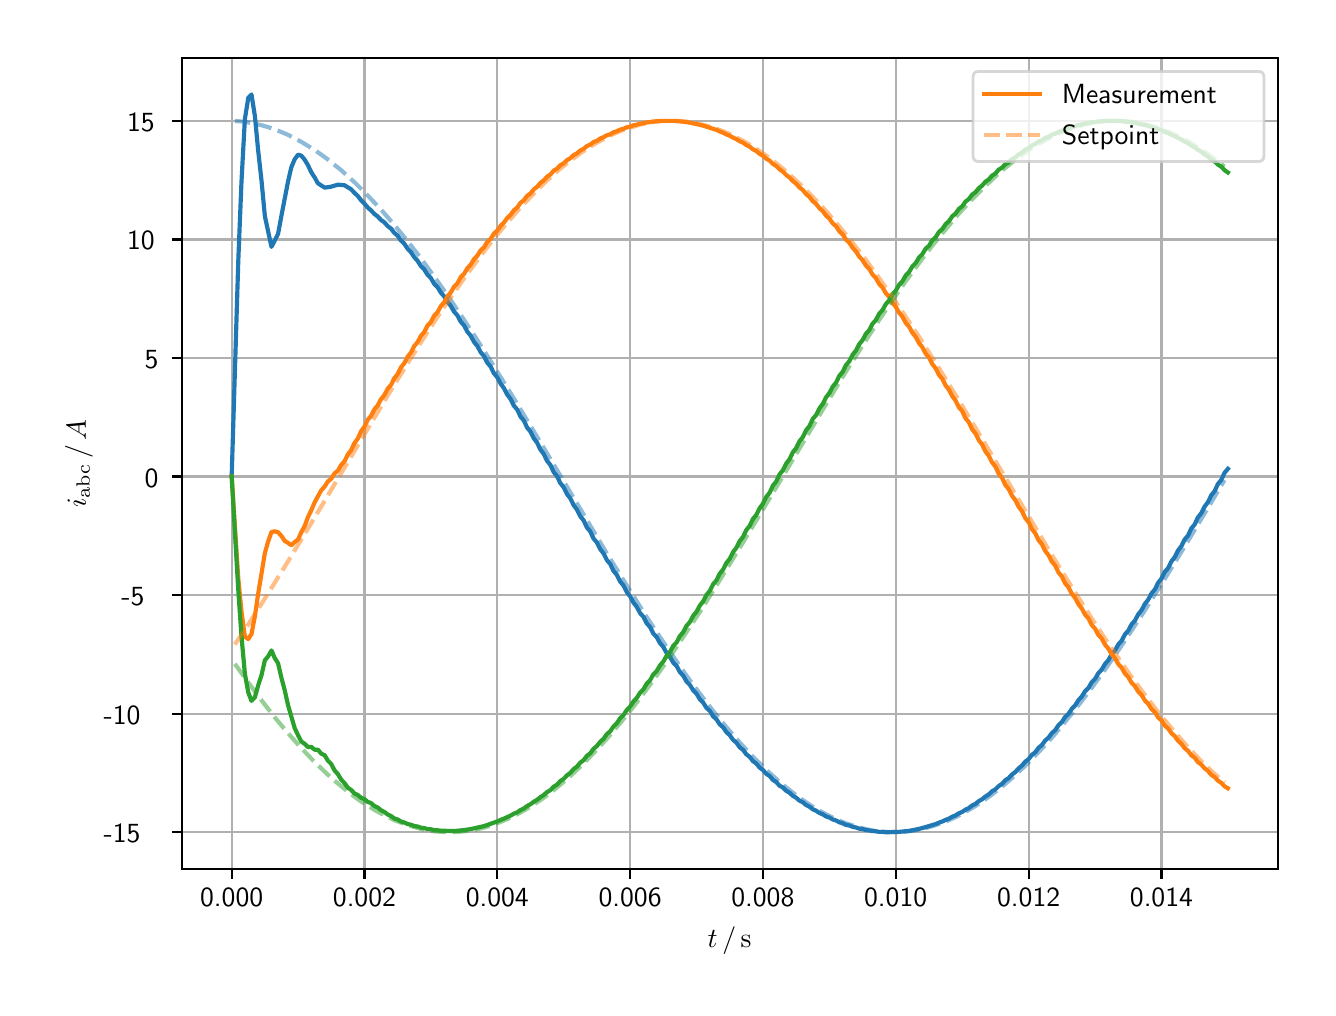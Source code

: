 \begingroup%
\makeatletter%
\begin{pgfpicture}%
\pgfpathrectangle{\pgfpointorigin}{\pgfqpoint{6.4in}{4.8in}}%
\pgfusepath{use as bounding box, clip}%
\begin{pgfscope}%
\pgfsetbuttcap%
\pgfsetmiterjoin%
\definecolor{currentfill}{rgb}{1.0,1.0,1.0}%
\pgfsetfillcolor{currentfill}%
\pgfsetlinewidth{0.0pt}%
\definecolor{currentstroke}{rgb}{1.0,1.0,1.0}%
\pgfsetstrokecolor{currentstroke}%
\pgfsetdash{}{0pt}%
\pgfpathmoveto{\pgfqpoint{0.0in}{0.0in}}%
\pgfpathlineto{\pgfqpoint{6.4in}{0.0in}}%
\pgfpathlineto{\pgfqpoint{6.4in}{4.8in}}%
\pgfpathlineto{\pgfqpoint{0.0in}{4.8in}}%
\pgfpathclose%
\pgfusepath{fill}%
\end{pgfscope}%
\begin{pgfscope}%
\pgfsetbuttcap%
\pgfsetmiterjoin%
\definecolor{currentfill}{rgb}{1.0,1.0,1.0}%
\pgfsetfillcolor{currentfill}%
\pgfsetlinewidth{0.0pt}%
\definecolor{currentstroke}{rgb}{0.0,0.0,0.0}%
\pgfsetstrokecolor{currentstroke}%
\pgfsetstrokeopacity{0.0}%
\pgfsetdash{}{0pt}%
\pgfpathmoveto{\pgfqpoint{0.771in}{0.593in}}%
\pgfpathlineto{\pgfqpoint{6.25in}{0.593in}}%
\pgfpathlineto{\pgfqpoint{6.25in}{4.65in}}%
\pgfpathlineto{\pgfqpoint{0.771in}{4.65in}}%
\pgfpathclose%
\pgfusepath{fill}%
\end{pgfscope}%
\begin{pgfscope}%
\pgfpathrectangle{\pgfqpoint{0.771in}{0.593in}}{\pgfqpoint{5.479in}{4.057in}}%
\pgfusepath{clip}%
\pgfsetrectcap%
\pgfsetroundjoin%
\pgfsetlinewidth{0.803pt}%
\definecolor{currentstroke}{rgb}{0.69,0.69,0.69}%
\pgfsetstrokecolor{currentstroke}%
\pgfsetdash{}{0pt}%
\pgfpathmoveto{\pgfqpoint{1.02in}{0.593in}}%
\pgfpathlineto{\pgfqpoint{1.02in}{4.65in}}%
\pgfusepath{stroke}%
\end{pgfscope}%
\begin{pgfscope}%
\pgfsetbuttcap%
\pgfsetroundjoin%
\definecolor{currentfill}{rgb}{0.0,0.0,0.0}%
\pgfsetfillcolor{currentfill}%
\pgfsetlinewidth{0.803pt}%
\definecolor{currentstroke}{rgb}{0.0,0.0,0.0}%
\pgfsetstrokecolor{currentstroke}%
\pgfsetdash{}{0pt}%
\pgfsys@defobject{currentmarker}{\pgfqpoint{0.0in}{-0.049in}}{\pgfqpoint{0.0in}{0.0in}}{%
\pgfpathmoveto{\pgfqpoint{0.0in}{0.0in}}%
\pgfpathlineto{\pgfqpoint{0.0in}{-0.049in}}%
\pgfusepath{stroke,fill}%
}%
\begin{pgfscope}%
\pgfsys@transformshift{1.02in}{0.593in}%
\pgfsys@useobject{currentmarker}{}%
\end{pgfscope}%
\end{pgfscope}%
\begin{pgfscope}%
\definecolor{textcolor}{rgb}{0.0,0.0,0.0}%
\pgfsetstrokecolor{textcolor}%
\pgfsetfillcolor{textcolor}%
\pgftext[x=1.02in,y=0.496in,,top]{\color{textcolor}\sffamily\fontsize{10.0}{12.0}\selectfont 0.000}%
\end{pgfscope}%
\begin{pgfscope}%
\pgfpathrectangle{\pgfqpoint{0.771in}{0.593in}}{\pgfqpoint{5.479in}{4.057in}}%
\pgfusepath{clip}%
\pgfsetrectcap%
\pgfsetroundjoin%
\pgfsetlinewidth{0.803pt}%
\definecolor{currentstroke}{rgb}{0.69,0.69,0.69}%
\pgfsetstrokecolor{currentstroke}%
\pgfsetdash{}{0pt}%
\pgfpathmoveto{\pgfqpoint{1.684in}{0.593in}}%
\pgfpathlineto{\pgfqpoint{1.684in}{4.65in}}%
\pgfusepath{stroke}%
\end{pgfscope}%
\begin{pgfscope}%
\pgfsetbuttcap%
\pgfsetroundjoin%
\definecolor{currentfill}{rgb}{0.0,0.0,0.0}%
\pgfsetfillcolor{currentfill}%
\pgfsetlinewidth{0.803pt}%
\definecolor{currentstroke}{rgb}{0.0,0.0,0.0}%
\pgfsetstrokecolor{currentstroke}%
\pgfsetdash{}{0pt}%
\pgfsys@defobject{currentmarker}{\pgfqpoint{0.0in}{-0.049in}}{\pgfqpoint{0.0in}{0.0in}}{%
\pgfpathmoveto{\pgfqpoint{0.0in}{0.0in}}%
\pgfpathlineto{\pgfqpoint{0.0in}{-0.049in}}%
\pgfusepath{stroke,fill}%
}%
\begin{pgfscope}%
\pgfsys@transformshift{1.684in}{0.593in}%
\pgfsys@useobject{currentmarker}{}%
\end{pgfscope}%
\end{pgfscope}%
\begin{pgfscope}%
\definecolor{textcolor}{rgb}{0.0,0.0,0.0}%
\pgfsetstrokecolor{textcolor}%
\pgfsetfillcolor{textcolor}%
\pgftext[x=1.684in,y=0.496in,,top]{\color{textcolor}\sffamily\fontsize{10.0}{12.0}\selectfont 0.002}%
\end{pgfscope}%
\begin{pgfscope}%
\pgfpathrectangle{\pgfqpoint{0.771in}{0.593in}}{\pgfqpoint{5.479in}{4.057in}}%
\pgfusepath{clip}%
\pgfsetrectcap%
\pgfsetroundjoin%
\pgfsetlinewidth{0.803pt}%
\definecolor{currentstroke}{rgb}{0.69,0.69,0.69}%
\pgfsetstrokecolor{currentstroke}%
\pgfsetdash{}{0pt}%
\pgfpathmoveto{\pgfqpoint{2.348in}{0.593in}}%
\pgfpathlineto{\pgfqpoint{2.348in}{4.65in}}%
\pgfusepath{stroke}%
\end{pgfscope}%
\begin{pgfscope}%
\pgfsetbuttcap%
\pgfsetroundjoin%
\definecolor{currentfill}{rgb}{0.0,0.0,0.0}%
\pgfsetfillcolor{currentfill}%
\pgfsetlinewidth{0.803pt}%
\definecolor{currentstroke}{rgb}{0.0,0.0,0.0}%
\pgfsetstrokecolor{currentstroke}%
\pgfsetdash{}{0pt}%
\pgfsys@defobject{currentmarker}{\pgfqpoint{0.0in}{-0.049in}}{\pgfqpoint{0.0in}{0.0in}}{%
\pgfpathmoveto{\pgfqpoint{0.0in}{0.0in}}%
\pgfpathlineto{\pgfqpoint{0.0in}{-0.049in}}%
\pgfusepath{stroke,fill}%
}%
\begin{pgfscope}%
\pgfsys@transformshift{2.348in}{0.593in}%
\pgfsys@useobject{currentmarker}{}%
\end{pgfscope}%
\end{pgfscope}%
\begin{pgfscope}%
\definecolor{textcolor}{rgb}{0.0,0.0,0.0}%
\pgfsetstrokecolor{textcolor}%
\pgfsetfillcolor{textcolor}%
\pgftext[x=2.348in,y=0.496in,,top]{\color{textcolor}\sffamily\fontsize{10.0}{12.0}\selectfont 0.004}%
\end{pgfscope}%
\begin{pgfscope}%
\pgfpathrectangle{\pgfqpoint{0.771in}{0.593in}}{\pgfqpoint{5.479in}{4.057in}}%
\pgfusepath{clip}%
\pgfsetrectcap%
\pgfsetroundjoin%
\pgfsetlinewidth{0.803pt}%
\definecolor{currentstroke}{rgb}{0.69,0.69,0.69}%
\pgfsetstrokecolor{currentstroke}%
\pgfsetdash{}{0pt}%
\pgfpathmoveto{\pgfqpoint{3.012in}{0.593in}}%
\pgfpathlineto{\pgfqpoint{3.012in}{4.65in}}%
\pgfusepath{stroke}%
\end{pgfscope}%
\begin{pgfscope}%
\pgfsetbuttcap%
\pgfsetroundjoin%
\definecolor{currentfill}{rgb}{0.0,0.0,0.0}%
\pgfsetfillcolor{currentfill}%
\pgfsetlinewidth{0.803pt}%
\definecolor{currentstroke}{rgb}{0.0,0.0,0.0}%
\pgfsetstrokecolor{currentstroke}%
\pgfsetdash{}{0pt}%
\pgfsys@defobject{currentmarker}{\pgfqpoint{0.0in}{-0.049in}}{\pgfqpoint{0.0in}{0.0in}}{%
\pgfpathmoveto{\pgfqpoint{0.0in}{0.0in}}%
\pgfpathlineto{\pgfqpoint{0.0in}{-0.049in}}%
\pgfusepath{stroke,fill}%
}%
\begin{pgfscope}%
\pgfsys@transformshift{3.012in}{0.593in}%
\pgfsys@useobject{currentmarker}{}%
\end{pgfscope}%
\end{pgfscope}%
\begin{pgfscope}%
\definecolor{textcolor}{rgb}{0.0,0.0,0.0}%
\pgfsetstrokecolor{textcolor}%
\pgfsetfillcolor{textcolor}%
\pgftext[x=3.012in,y=0.496in,,top]{\color{textcolor}\sffamily\fontsize{10.0}{12.0}\selectfont 0.006}%
\end{pgfscope}%
\begin{pgfscope}%
\pgfpathrectangle{\pgfqpoint{0.771in}{0.593in}}{\pgfqpoint{5.479in}{4.057in}}%
\pgfusepath{clip}%
\pgfsetrectcap%
\pgfsetroundjoin%
\pgfsetlinewidth{0.803pt}%
\definecolor{currentstroke}{rgb}{0.69,0.69,0.69}%
\pgfsetstrokecolor{currentstroke}%
\pgfsetdash{}{0pt}%
\pgfpathmoveto{\pgfqpoint{3.676in}{0.593in}}%
\pgfpathlineto{\pgfqpoint{3.676in}{4.65in}}%
\pgfusepath{stroke}%
\end{pgfscope}%
\begin{pgfscope}%
\pgfsetbuttcap%
\pgfsetroundjoin%
\definecolor{currentfill}{rgb}{0.0,0.0,0.0}%
\pgfsetfillcolor{currentfill}%
\pgfsetlinewidth{0.803pt}%
\definecolor{currentstroke}{rgb}{0.0,0.0,0.0}%
\pgfsetstrokecolor{currentstroke}%
\pgfsetdash{}{0pt}%
\pgfsys@defobject{currentmarker}{\pgfqpoint{0.0in}{-0.049in}}{\pgfqpoint{0.0in}{0.0in}}{%
\pgfpathmoveto{\pgfqpoint{0.0in}{0.0in}}%
\pgfpathlineto{\pgfqpoint{0.0in}{-0.049in}}%
\pgfusepath{stroke,fill}%
}%
\begin{pgfscope}%
\pgfsys@transformshift{3.676in}{0.593in}%
\pgfsys@useobject{currentmarker}{}%
\end{pgfscope}%
\end{pgfscope}%
\begin{pgfscope}%
\definecolor{textcolor}{rgb}{0.0,0.0,0.0}%
\pgfsetstrokecolor{textcolor}%
\pgfsetfillcolor{textcolor}%
\pgftext[x=3.676in,y=0.496in,,top]{\color{textcolor}\sffamily\fontsize{10.0}{12.0}\selectfont 0.008}%
\end{pgfscope}%
\begin{pgfscope}%
\pgfpathrectangle{\pgfqpoint{0.771in}{0.593in}}{\pgfqpoint{5.479in}{4.057in}}%
\pgfusepath{clip}%
\pgfsetrectcap%
\pgfsetroundjoin%
\pgfsetlinewidth{0.803pt}%
\definecolor{currentstroke}{rgb}{0.69,0.69,0.69}%
\pgfsetstrokecolor{currentstroke}%
\pgfsetdash{}{0pt}%
\pgfpathmoveto{\pgfqpoint{4.34in}{0.593in}}%
\pgfpathlineto{\pgfqpoint{4.34in}{4.65in}}%
\pgfusepath{stroke}%
\end{pgfscope}%
\begin{pgfscope}%
\pgfsetbuttcap%
\pgfsetroundjoin%
\definecolor{currentfill}{rgb}{0.0,0.0,0.0}%
\pgfsetfillcolor{currentfill}%
\pgfsetlinewidth{0.803pt}%
\definecolor{currentstroke}{rgb}{0.0,0.0,0.0}%
\pgfsetstrokecolor{currentstroke}%
\pgfsetdash{}{0pt}%
\pgfsys@defobject{currentmarker}{\pgfqpoint{0.0in}{-0.049in}}{\pgfqpoint{0.0in}{0.0in}}{%
\pgfpathmoveto{\pgfqpoint{0.0in}{0.0in}}%
\pgfpathlineto{\pgfqpoint{0.0in}{-0.049in}}%
\pgfusepath{stroke,fill}%
}%
\begin{pgfscope}%
\pgfsys@transformshift{4.34in}{0.593in}%
\pgfsys@useobject{currentmarker}{}%
\end{pgfscope}%
\end{pgfscope}%
\begin{pgfscope}%
\definecolor{textcolor}{rgb}{0.0,0.0,0.0}%
\pgfsetstrokecolor{textcolor}%
\pgfsetfillcolor{textcolor}%
\pgftext[x=4.34in,y=0.496in,,top]{\color{textcolor}\sffamily\fontsize{10.0}{12.0}\selectfont 0.010}%
\end{pgfscope}%
\begin{pgfscope}%
\pgfpathrectangle{\pgfqpoint{0.771in}{0.593in}}{\pgfqpoint{5.479in}{4.057in}}%
\pgfusepath{clip}%
\pgfsetrectcap%
\pgfsetroundjoin%
\pgfsetlinewidth{0.803pt}%
\definecolor{currentstroke}{rgb}{0.69,0.69,0.69}%
\pgfsetstrokecolor{currentstroke}%
\pgfsetdash{}{0pt}%
\pgfpathmoveto{\pgfqpoint{5.005in}{0.593in}}%
\pgfpathlineto{\pgfqpoint{5.005in}{4.65in}}%
\pgfusepath{stroke}%
\end{pgfscope}%
\begin{pgfscope}%
\pgfsetbuttcap%
\pgfsetroundjoin%
\definecolor{currentfill}{rgb}{0.0,0.0,0.0}%
\pgfsetfillcolor{currentfill}%
\pgfsetlinewidth{0.803pt}%
\definecolor{currentstroke}{rgb}{0.0,0.0,0.0}%
\pgfsetstrokecolor{currentstroke}%
\pgfsetdash{}{0pt}%
\pgfsys@defobject{currentmarker}{\pgfqpoint{0.0in}{-0.049in}}{\pgfqpoint{0.0in}{0.0in}}{%
\pgfpathmoveto{\pgfqpoint{0.0in}{0.0in}}%
\pgfpathlineto{\pgfqpoint{0.0in}{-0.049in}}%
\pgfusepath{stroke,fill}%
}%
\begin{pgfscope}%
\pgfsys@transformshift{5.005in}{0.593in}%
\pgfsys@useobject{currentmarker}{}%
\end{pgfscope}%
\end{pgfscope}%
\begin{pgfscope}%
\definecolor{textcolor}{rgb}{0.0,0.0,0.0}%
\pgfsetstrokecolor{textcolor}%
\pgfsetfillcolor{textcolor}%
\pgftext[x=5.005in,y=0.496in,,top]{\color{textcolor}\sffamily\fontsize{10.0}{12.0}\selectfont 0.012}%
\end{pgfscope}%
\begin{pgfscope}%
\pgfpathrectangle{\pgfqpoint{0.771in}{0.593in}}{\pgfqpoint{5.479in}{4.057in}}%
\pgfusepath{clip}%
\pgfsetrectcap%
\pgfsetroundjoin%
\pgfsetlinewidth{0.803pt}%
\definecolor{currentstroke}{rgb}{0.69,0.69,0.69}%
\pgfsetstrokecolor{currentstroke}%
\pgfsetdash{}{0pt}%
\pgfpathmoveto{\pgfqpoint{5.669in}{0.593in}}%
\pgfpathlineto{\pgfqpoint{5.669in}{4.65in}}%
\pgfusepath{stroke}%
\end{pgfscope}%
\begin{pgfscope}%
\pgfsetbuttcap%
\pgfsetroundjoin%
\definecolor{currentfill}{rgb}{0.0,0.0,0.0}%
\pgfsetfillcolor{currentfill}%
\pgfsetlinewidth{0.803pt}%
\definecolor{currentstroke}{rgb}{0.0,0.0,0.0}%
\pgfsetstrokecolor{currentstroke}%
\pgfsetdash{}{0pt}%
\pgfsys@defobject{currentmarker}{\pgfqpoint{0.0in}{-0.049in}}{\pgfqpoint{0.0in}{0.0in}}{%
\pgfpathmoveto{\pgfqpoint{0.0in}{0.0in}}%
\pgfpathlineto{\pgfqpoint{0.0in}{-0.049in}}%
\pgfusepath{stroke,fill}%
}%
\begin{pgfscope}%
\pgfsys@transformshift{5.669in}{0.593in}%
\pgfsys@useobject{currentmarker}{}%
\end{pgfscope}%
\end{pgfscope}%
\begin{pgfscope}%
\definecolor{textcolor}{rgb}{0.0,0.0,0.0}%
\pgfsetstrokecolor{textcolor}%
\pgfsetfillcolor{textcolor}%
\pgftext[x=5.669in,y=0.496in,,top]{\color{textcolor}\sffamily\fontsize{10.0}{12.0}\selectfont 0.014}%
\end{pgfscope}%
\begin{pgfscope}%
\definecolor{textcolor}{rgb}{0.0,0.0,0.0}%
\pgfsetstrokecolor{textcolor}%
\pgfsetfillcolor{textcolor}%
\pgftext[x=3.51in,y=0.306in,,top]{\color{textcolor}\sffamily\fontsize{10.0}{12.0}\selectfont \(\displaystyle t\,/\,\mathrm{s}\)}%
\end{pgfscope}%
\begin{pgfscope}%
\pgfpathrectangle{\pgfqpoint{0.771in}{0.593in}}{\pgfqpoint{5.479in}{4.057in}}%
\pgfusepath{clip}%
\pgfsetrectcap%
\pgfsetroundjoin%
\pgfsetlinewidth{0.803pt}%
\definecolor{currentstroke}{rgb}{0.69,0.69,0.69}%
\pgfsetstrokecolor{currentstroke}%
\pgfsetdash{}{0pt}%
\pgfpathmoveto{\pgfqpoint{0.771in}{0.778in}}%
\pgfpathlineto{\pgfqpoint{6.25in}{0.778in}}%
\pgfusepath{stroke}%
\end{pgfscope}%
\begin{pgfscope}%
\pgfsetbuttcap%
\pgfsetroundjoin%
\definecolor{currentfill}{rgb}{0.0,0.0,0.0}%
\pgfsetfillcolor{currentfill}%
\pgfsetlinewidth{0.803pt}%
\definecolor{currentstroke}{rgb}{0.0,0.0,0.0}%
\pgfsetstrokecolor{currentstroke}%
\pgfsetdash{}{0pt}%
\pgfsys@defobject{currentmarker}{\pgfqpoint{-0.049in}{0.0in}}{\pgfqpoint{0.0in}{0.0in}}{%
\pgfpathmoveto{\pgfqpoint{0.0in}{0.0in}}%
\pgfpathlineto{\pgfqpoint{-0.049in}{0.0in}}%
\pgfusepath{stroke,fill}%
}%
\begin{pgfscope}%
\pgfsys@transformshift{0.771in}{0.778in}%
\pgfsys@useobject{currentmarker}{}%
\end{pgfscope}%
\end{pgfscope}%
\begin{pgfscope}%
\definecolor{textcolor}{rgb}{0.0,0.0,0.0}%
\pgfsetstrokecolor{textcolor}%
\pgfsetfillcolor{textcolor}%
\pgftext[x=0.38in, y=0.725in, left, base]{\color{textcolor}\sffamily\fontsize{10.0}{12.0}\selectfont −15}%
\end{pgfscope}%
\begin{pgfscope}%
\pgfpathrectangle{\pgfqpoint{0.771in}{0.593in}}{\pgfqpoint{5.479in}{4.057in}}%
\pgfusepath{clip}%
\pgfsetrectcap%
\pgfsetroundjoin%
\pgfsetlinewidth{0.803pt}%
\definecolor{currentstroke}{rgb}{0.69,0.69,0.69}%
\pgfsetstrokecolor{currentstroke}%
\pgfsetdash{}{0pt}%
\pgfpathmoveto{\pgfqpoint{0.771in}{1.37in}}%
\pgfpathlineto{\pgfqpoint{6.25in}{1.37in}}%
\pgfusepath{stroke}%
\end{pgfscope}%
\begin{pgfscope}%
\pgfsetbuttcap%
\pgfsetroundjoin%
\definecolor{currentfill}{rgb}{0.0,0.0,0.0}%
\pgfsetfillcolor{currentfill}%
\pgfsetlinewidth{0.803pt}%
\definecolor{currentstroke}{rgb}{0.0,0.0,0.0}%
\pgfsetstrokecolor{currentstroke}%
\pgfsetdash{}{0pt}%
\pgfsys@defobject{currentmarker}{\pgfqpoint{-0.049in}{0.0in}}{\pgfqpoint{0.0in}{0.0in}}{%
\pgfpathmoveto{\pgfqpoint{0.0in}{0.0in}}%
\pgfpathlineto{\pgfqpoint{-0.049in}{0.0in}}%
\pgfusepath{stroke,fill}%
}%
\begin{pgfscope}%
\pgfsys@transformshift{0.771in}{1.37in}%
\pgfsys@useobject{currentmarker}{}%
\end{pgfscope}%
\end{pgfscope}%
\begin{pgfscope}%
\definecolor{textcolor}{rgb}{0.0,0.0,0.0}%
\pgfsetstrokecolor{textcolor}%
\pgfsetfillcolor{textcolor}%
\pgftext[x=0.38in, y=1.318in, left, base]{\color{textcolor}\sffamily\fontsize{10.0}{12.0}\selectfont −10}%
\end{pgfscope}%
\begin{pgfscope}%
\pgfpathrectangle{\pgfqpoint{0.771in}{0.593in}}{\pgfqpoint{5.479in}{4.057in}}%
\pgfusepath{clip}%
\pgfsetrectcap%
\pgfsetroundjoin%
\pgfsetlinewidth{0.803pt}%
\definecolor{currentstroke}{rgb}{0.69,0.69,0.69}%
\pgfsetstrokecolor{currentstroke}%
\pgfsetdash{}{0pt}%
\pgfpathmoveto{\pgfqpoint{0.771in}{1.963in}}%
\pgfpathlineto{\pgfqpoint{6.25in}{1.963in}}%
\pgfusepath{stroke}%
\end{pgfscope}%
\begin{pgfscope}%
\pgfsetbuttcap%
\pgfsetroundjoin%
\definecolor{currentfill}{rgb}{0.0,0.0,0.0}%
\pgfsetfillcolor{currentfill}%
\pgfsetlinewidth{0.803pt}%
\definecolor{currentstroke}{rgb}{0.0,0.0,0.0}%
\pgfsetstrokecolor{currentstroke}%
\pgfsetdash{}{0pt}%
\pgfsys@defobject{currentmarker}{\pgfqpoint{-0.049in}{0.0in}}{\pgfqpoint{0.0in}{0.0in}}{%
\pgfpathmoveto{\pgfqpoint{0.0in}{0.0in}}%
\pgfpathlineto{\pgfqpoint{-0.049in}{0.0in}}%
\pgfusepath{stroke,fill}%
}%
\begin{pgfscope}%
\pgfsys@transformshift{0.771in}{1.963in}%
\pgfsys@useobject{currentmarker}{}%
\end{pgfscope}%
\end{pgfscope}%
\begin{pgfscope}%
\definecolor{textcolor}{rgb}{0.0,0.0,0.0}%
\pgfsetstrokecolor{textcolor}%
\pgfsetfillcolor{textcolor}%
\pgftext[x=0.469in, y=1.91in, left, base]{\color{textcolor}\sffamily\fontsize{10.0}{12.0}\selectfont −5}%
\end{pgfscope}%
\begin{pgfscope}%
\pgfpathrectangle{\pgfqpoint{0.771in}{0.593in}}{\pgfqpoint{5.479in}{4.057in}}%
\pgfusepath{clip}%
\pgfsetrectcap%
\pgfsetroundjoin%
\pgfsetlinewidth{0.803pt}%
\definecolor{currentstroke}{rgb}{0.69,0.69,0.69}%
\pgfsetstrokecolor{currentstroke}%
\pgfsetdash{}{0pt}%
\pgfpathmoveto{\pgfqpoint{0.771in}{2.556in}}%
\pgfpathlineto{\pgfqpoint{6.25in}{2.556in}}%
\pgfusepath{stroke}%
\end{pgfscope}%
\begin{pgfscope}%
\pgfsetbuttcap%
\pgfsetroundjoin%
\definecolor{currentfill}{rgb}{0.0,0.0,0.0}%
\pgfsetfillcolor{currentfill}%
\pgfsetlinewidth{0.803pt}%
\definecolor{currentstroke}{rgb}{0.0,0.0,0.0}%
\pgfsetstrokecolor{currentstroke}%
\pgfsetdash{}{0pt}%
\pgfsys@defobject{currentmarker}{\pgfqpoint{-0.049in}{0.0in}}{\pgfqpoint{0.0in}{0.0in}}{%
\pgfpathmoveto{\pgfqpoint{0.0in}{0.0in}}%
\pgfpathlineto{\pgfqpoint{-0.049in}{0.0in}}%
\pgfusepath{stroke,fill}%
}%
\begin{pgfscope}%
\pgfsys@transformshift{0.771in}{2.556in}%
\pgfsys@useobject{currentmarker}{}%
\end{pgfscope}%
\end{pgfscope}%
\begin{pgfscope}%
\definecolor{textcolor}{rgb}{0.0,0.0,0.0}%
\pgfsetstrokecolor{textcolor}%
\pgfsetfillcolor{textcolor}%
\pgftext[x=0.585in, y=2.503in, left, base]{\color{textcolor}\sffamily\fontsize{10.0}{12.0}\selectfont 0}%
\end{pgfscope}%
\begin{pgfscope}%
\pgfpathrectangle{\pgfqpoint{0.771in}{0.593in}}{\pgfqpoint{5.479in}{4.057in}}%
\pgfusepath{clip}%
\pgfsetrectcap%
\pgfsetroundjoin%
\pgfsetlinewidth{0.803pt}%
\definecolor{currentstroke}{rgb}{0.69,0.69,0.69}%
\pgfsetstrokecolor{currentstroke}%
\pgfsetdash{}{0pt}%
\pgfpathmoveto{\pgfqpoint{0.771in}{3.149in}}%
\pgfpathlineto{\pgfqpoint{6.25in}{3.149in}}%
\pgfusepath{stroke}%
\end{pgfscope}%
\begin{pgfscope}%
\pgfsetbuttcap%
\pgfsetroundjoin%
\definecolor{currentfill}{rgb}{0.0,0.0,0.0}%
\pgfsetfillcolor{currentfill}%
\pgfsetlinewidth{0.803pt}%
\definecolor{currentstroke}{rgb}{0.0,0.0,0.0}%
\pgfsetstrokecolor{currentstroke}%
\pgfsetdash{}{0pt}%
\pgfsys@defobject{currentmarker}{\pgfqpoint{-0.049in}{0.0in}}{\pgfqpoint{0.0in}{0.0in}}{%
\pgfpathmoveto{\pgfqpoint{0.0in}{0.0in}}%
\pgfpathlineto{\pgfqpoint{-0.049in}{0.0in}}%
\pgfusepath{stroke,fill}%
}%
\begin{pgfscope}%
\pgfsys@transformshift{0.771in}{3.149in}%
\pgfsys@useobject{currentmarker}{}%
\end{pgfscope}%
\end{pgfscope}%
\begin{pgfscope}%
\definecolor{textcolor}{rgb}{0.0,0.0,0.0}%
\pgfsetstrokecolor{textcolor}%
\pgfsetfillcolor{textcolor}%
\pgftext[x=0.585in, y=3.096in, left, base]{\color{textcolor}\sffamily\fontsize{10.0}{12.0}\selectfont 5}%
\end{pgfscope}%
\begin{pgfscope}%
\pgfpathrectangle{\pgfqpoint{0.771in}{0.593in}}{\pgfqpoint{5.479in}{4.057in}}%
\pgfusepath{clip}%
\pgfsetrectcap%
\pgfsetroundjoin%
\pgfsetlinewidth{0.803pt}%
\definecolor{currentstroke}{rgb}{0.69,0.69,0.69}%
\pgfsetstrokecolor{currentstroke}%
\pgfsetdash{}{0pt}%
\pgfpathmoveto{\pgfqpoint{0.771in}{3.741in}}%
\pgfpathlineto{\pgfqpoint{6.25in}{3.741in}}%
\pgfusepath{stroke}%
\end{pgfscope}%
\begin{pgfscope}%
\pgfsetbuttcap%
\pgfsetroundjoin%
\definecolor{currentfill}{rgb}{0.0,0.0,0.0}%
\pgfsetfillcolor{currentfill}%
\pgfsetlinewidth{0.803pt}%
\definecolor{currentstroke}{rgb}{0.0,0.0,0.0}%
\pgfsetstrokecolor{currentstroke}%
\pgfsetdash{}{0pt}%
\pgfsys@defobject{currentmarker}{\pgfqpoint{-0.049in}{0.0in}}{\pgfqpoint{0.0in}{0.0in}}{%
\pgfpathmoveto{\pgfqpoint{0.0in}{0.0in}}%
\pgfpathlineto{\pgfqpoint{-0.049in}{0.0in}}%
\pgfusepath{stroke,fill}%
}%
\begin{pgfscope}%
\pgfsys@transformshift{0.771in}{3.741in}%
\pgfsys@useobject{currentmarker}{}%
\end{pgfscope}%
\end{pgfscope}%
\begin{pgfscope}%
\definecolor{textcolor}{rgb}{0.0,0.0,0.0}%
\pgfsetstrokecolor{textcolor}%
\pgfsetfillcolor{textcolor}%
\pgftext[x=0.497in, y=3.689in, left, base]{\color{textcolor}\sffamily\fontsize{10.0}{12.0}\selectfont 10}%
\end{pgfscope}%
\begin{pgfscope}%
\pgfpathrectangle{\pgfqpoint{0.771in}{0.593in}}{\pgfqpoint{5.479in}{4.057in}}%
\pgfusepath{clip}%
\pgfsetrectcap%
\pgfsetroundjoin%
\pgfsetlinewidth{0.803pt}%
\definecolor{currentstroke}{rgb}{0.69,0.69,0.69}%
\pgfsetstrokecolor{currentstroke}%
\pgfsetdash{}{0pt}%
\pgfpathmoveto{\pgfqpoint{0.771in}{4.334in}}%
\pgfpathlineto{\pgfqpoint{6.25in}{4.334in}}%
\pgfusepath{stroke}%
\end{pgfscope}%
\begin{pgfscope}%
\pgfsetbuttcap%
\pgfsetroundjoin%
\definecolor{currentfill}{rgb}{0.0,0.0,0.0}%
\pgfsetfillcolor{currentfill}%
\pgfsetlinewidth{0.803pt}%
\definecolor{currentstroke}{rgb}{0.0,0.0,0.0}%
\pgfsetstrokecolor{currentstroke}%
\pgfsetdash{}{0pt}%
\pgfsys@defobject{currentmarker}{\pgfqpoint{-0.049in}{0.0in}}{\pgfqpoint{0.0in}{0.0in}}{%
\pgfpathmoveto{\pgfqpoint{0.0in}{0.0in}}%
\pgfpathlineto{\pgfqpoint{-0.049in}{0.0in}}%
\pgfusepath{stroke,fill}%
}%
\begin{pgfscope}%
\pgfsys@transformshift{0.771in}{4.334in}%
\pgfsys@useobject{currentmarker}{}%
\end{pgfscope}%
\end{pgfscope}%
\begin{pgfscope}%
\definecolor{textcolor}{rgb}{0.0,0.0,0.0}%
\pgfsetstrokecolor{textcolor}%
\pgfsetfillcolor{textcolor}%
\pgftext[x=0.497in, y=4.282in, left, base]{\color{textcolor}\sffamily\fontsize{10.0}{12.0}\selectfont 15}%
\end{pgfscope}%
\begin{pgfscope}%
\definecolor{textcolor}{rgb}{0.0,0.0,0.0}%
\pgfsetstrokecolor{textcolor}%
\pgfsetfillcolor{textcolor}%
\pgftext[x=0.325in,y=2.621in,,bottom,rotate=90.0]{\color{textcolor}\sffamily\fontsize{10.0}{12.0}\selectfont \(\displaystyle i_{\mathrm{abc}}\,/\,A\)}%
\end{pgfscope}%
\begin{pgfscope}%
\pgfpathrectangle{\pgfqpoint{0.771in}{0.593in}}{\pgfqpoint{5.479in}{4.057in}}%
\pgfusepath{clip}%
\pgfsetrectcap%
\pgfsetroundjoin%
\pgfsetlinewidth{1.506pt}%
\definecolor{currentstroke}{rgb}{0.122,0.467,0.706}%
\pgfsetstrokecolor{currentstroke}%
\pgfsetdash{}{0pt}%
\pgfpathmoveto{\pgfqpoint{1.02in}{2.556in}}%
\pgfpathlineto{\pgfqpoint{1.053in}{3.633in}}%
\pgfpathlineto{\pgfqpoint{1.069in}{4.029in}}%
\pgfpathlineto{\pgfqpoint{1.086in}{4.343in}}%
\pgfpathlineto{\pgfqpoint{1.103in}{4.449in}}%
\pgfpathlineto{\pgfqpoint{1.119in}{4.466in}}%
\pgfpathlineto{\pgfqpoint{1.136in}{4.359in}}%
\pgfpathlineto{\pgfqpoint{1.152in}{4.19in}}%
\pgfpathlineto{\pgfqpoint{1.169in}{4.037in}}%
\pgfpathlineto{\pgfqpoint{1.186in}{3.857in}}%
\pgfpathlineto{\pgfqpoint{1.219in}{3.704in}}%
\pgfpathlineto{\pgfqpoint{1.252in}{3.769in}}%
\pgfpathlineto{\pgfqpoint{1.269in}{3.861in}}%
\pgfpathlineto{\pgfqpoint{1.302in}{4.032in}}%
\pgfpathlineto{\pgfqpoint{1.318in}{4.101in}}%
\pgfpathlineto{\pgfqpoint{1.335in}{4.142in}}%
\pgfpathlineto{\pgfqpoint{1.352in}{4.165in}}%
\pgfpathlineto{\pgfqpoint{1.368in}{4.16in}}%
\pgfpathlineto{\pgfqpoint{1.385in}{4.14in}}%
\pgfpathlineto{\pgfqpoint{1.401in}{4.113in}}%
\pgfpathlineto{\pgfqpoint{1.418in}{4.077in}}%
\pgfpathlineto{\pgfqpoint{1.435in}{4.051in}}%
\pgfpathlineto{\pgfqpoint{1.451in}{4.022in}}%
\pgfpathlineto{\pgfqpoint{1.485in}{4.0in}}%
\pgfpathlineto{\pgfqpoint{1.518in}{4.005in}}%
\pgfpathlineto{\pgfqpoint{1.551in}{4.015in}}%
\pgfpathlineto{\pgfqpoint{1.584in}{4.012in}}%
\pgfpathlineto{\pgfqpoint{1.617in}{3.992in}}%
\pgfpathlineto{\pgfqpoint{1.634in}{3.974in}}%
\pgfpathlineto{\pgfqpoint{1.651in}{3.958in}}%
\pgfpathlineto{\pgfqpoint{1.667in}{3.937in}}%
\pgfpathlineto{\pgfqpoint{1.684in}{3.92in}}%
\pgfpathlineto{\pgfqpoint{1.7in}{3.901in}}%
\pgfpathlineto{\pgfqpoint{1.717in}{3.886in}}%
\pgfpathlineto{\pgfqpoint{1.734in}{3.868in}}%
\pgfpathlineto{\pgfqpoint{1.75in}{3.856in}}%
\pgfpathlineto{\pgfqpoint{1.767in}{3.838in}}%
\pgfpathlineto{\pgfqpoint{1.783in}{3.827in}}%
\pgfpathlineto{\pgfqpoint{1.8in}{3.808in}}%
\pgfpathlineto{\pgfqpoint{1.817in}{3.795in}}%
\pgfpathlineto{\pgfqpoint{1.833in}{3.774in}}%
\pgfpathlineto{\pgfqpoint{1.85in}{3.76in}}%
\pgfpathlineto{\pgfqpoint{1.866in}{3.736in}}%
\pgfpathlineto{\pgfqpoint{1.883in}{3.72in}}%
\pgfpathlineto{\pgfqpoint{1.9in}{3.694in}}%
\pgfpathlineto{\pgfqpoint{1.916in}{3.678in}}%
\pgfpathlineto{\pgfqpoint{1.933in}{3.652in}}%
\pgfpathlineto{\pgfqpoint{1.949in}{3.635in}}%
\pgfpathlineto{\pgfqpoint{1.966in}{3.608in}}%
\pgfpathlineto{\pgfqpoint{1.983in}{3.591in}}%
\pgfpathlineto{\pgfqpoint{1.999in}{3.565in}}%
\pgfpathlineto{\pgfqpoint{2.016in}{3.548in}}%
\pgfpathlineto{\pgfqpoint{2.032in}{3.52in}}%
\pgfpathlineto{\pgfqpoint{2.049in}{3.503in}}%
\pgfpathlineto{\pgfqpoint{2.066in}{3.475in}}%
\pgfpathlineto{\pgfqpoint{2.082in}{3.457in}}%
\pgfpathlineto{\pgfqpoint{2.099in}{3.428in}}%
\pgfpathlineto{\pgfqpoint{2.115in}{3.41in}}%
\pgfpathlineto{\pgfqpoint{2.132in}{3.38in}}%
\pgfpathlineto{\pgfqpoint{2.149in}{3.361in}}%
\pgfpathlineto{\pgfqpoint{2.165in}{3.33in}}%
\pgfpathlineto{\pgfqpoint{2.182in}{3.311in}}%
\pgfpathlineto{\pgfqpoint{2.199in}{3.279in}}%
\pgfpathlineto{\pgfqpoint{2.215in}{3.26in}}%
\pgfpathlineto{\pgfqpoint{2.232in}{3.228in}}%
\pgfpathlineto{\pgfqpoint{2.248in}{3.209in}}%
\pgfpathlineto{\pgfqpoint{2.265in}{3.177in}}%
\pgfpathlineto{\pgfqpoint{2.282in}{3.157in}}%
\pgfpathlineto{\pgfqpoint{2.298in}{3.125in}}%
\pgfpathlineto{\pgfqpoint{2.315in}{3.105in}}%
\pgfpathlineto{\pgfqpoint{2.331in}{3.072in}}%
\pgfpathlineto{\pgfqpoint{2.348in}{3.052in}}%
\pgfpathlineto{\pgfqpoint{2.365in}{3.019in}}%
\pgfpathlineto{\pgfqpoint{2.381in}{2.998in}}%
\pgfpathlineto{\pgfqpoint{2.398in}{2.965in}}%
\pgfpathlineto{\pgfqpoint{2.414in}{2.944in}}%
\pgfpathlineto{\pgfqpoint{2.431in}{2.91in}}%
\pgfpathlineto{\pgfqpoint{2.448in}{2.89in}}%
\pgfpathlineto{\pgfqpoint{2.464in}{2.856in}}%
\pgfpathlineto{\pgfqpoint{2.481in}{2.835in}}%
\pgfpathlineto{\pgfqpoint{2.497in}{2.801in}}%
\pgfpathlineto{\pgfqpoint{2.514in}{2.78in}}%
\pgfpathlineto{\pgfqpoint{2.531in}{2.746in}}%
\pgfpathlineto{\pgfqpoint{2.547in}{2.725in}}%
\pgfpathlineto{\pgfqpoint{2.564in}{2.69in}}%
\pgfpathlineto{\pgfqpoint{2.58in}{2.669in}}%
\pgfpathlineto{\pgfqpoint{2.597in}{2.634in}}%
\pgfpathlineto{\pgfqpoint{2.614in}{2.613in}}%
\pgfpathlineto{\pgfqpoint{2.63in}{2.578in}}%
\pgfpathlineto{\pgfqpoint{2.647in}{2.557in}}%
\pgfpathlineto{\pgfqpoint{2.663in}{2.523in}}%
\pgfpathlineto{\pgfqpoint{2.68in}{2.502in}}%
\pgfpathlineto{\pgfqpoint{2.697in}{2.467in}}%
\pgfpathlineto{\pgfqpoint{2.713in}{2.447in}}%
\pgfpathlineto{\pgfqpoint{2.73in}{2.412in}}%
\pgfpathlineto{\pgfqpoint{2.746in}{2.391in}}%
\pgfpathlineto{\pgfqpoint{2.763in}{2.357in}}%
\pgfpathlineto{\pgfqpoint{2.78in}{2.336in}}%
\pgfpathlineto{\pgfqpoint{2.796in}{2.301in}}%
\pgfpathlineto{\pgfqpoint{2.813in}{2.281in}}%
\pgfpathlineto{\pgfqpoint{2.829in}{2.246in}}%
\pgfpathlineto{\pgfqpoint{2.846in}{2.226in}}%
\pgfpathlineto{\pgfqpoint{2.863in}{2.192in}}%
\pgfpathlineto{\pgfqpoint{2.879in}{2.172in}}%
\pgfpathlineto{\pgfqpoint{2.896in}{2.138in}}%
\pgfpathlineto{\pgfqpoint{2.913in}{2.118in}}%
\pgfpathlineto{\pgfqpoint{2.929in}{2.084in}}%
\pgfpathlineto{\pgfqpoint{2.946in}{2.064in}}%
\pgfpathlineto{\pgfqpoint{2.962in}{2.031in}}%
\pgfpathlineto{\pgfqpoint{2.979in}{2.011in}}%
\pgfpathlineto{\pgfqpoint{2.996in}{1.977in}}%
\pgfpathlineto{\pgfqpoint{3.012in}{1.957in}}%
\pgfpathlineto{\pgfqpoint{3.029in}{1.925in}}%
\pgfpathlineto{\pgfqpoint{3.045in}{1.905in}}%
\pgfpathlineto{\pgfqpoint{3.062in}{1.873in}}%
\pgfpathlineto{\pgfqpoint{3.079in}{1.854in}}%
\pgfpathlineto{\pgfqpoint{3.095in}{1.822in}}%
\pgfpathlineto{\pgfqpoint{3.112in}{1.803in}}%
\pgfpathlineto{\pgfqpoint{3.128in}{1.771in}}%
\pgfpathlineto{\pgfqpoint{3.145in}{1.753in}}%
\pgfpathlineto{\pgfqpoint{3.162in}{1.722in}}%
\pgfpathlineto{\pgfqpoint{3.178in}{1.704in}}%
\pgfpathlineto{\pgfqpoint{3.195in}{1.673in}}%
\pgfpathlineto{\pgfqpoint{3.211in}{1.655in}}%
\pgfpathlineto{\pgfqpoint{3.228in}{1.625in}}%
\pgfpathlineto{\pgfqpoint{3.245in}{1.608in}}%
\pgfpathlineto{\pgfqpoint{3.261in}{1.578in}}%
\pgfpathlineto{\pgfqpoint{3.278in}{1.56in}}%
\pgfpathlineto{\pgfqpoint{3.294in}{1.531in}}%
\pgfpathlineto{\pgfqpoint{3.311in}{1.514in}}%
\pgfpathlineto{\pgfqpoint{3.328in}{1.486in}}%
\pgfpathlineto{\pgfqpoint{3.344in}{1.47in}}%
\pgfpathlineto{\pgfqpoint{3.361in}{1.442in}}%
\pgfpathlineto{\pgfqpoint{3.377in}{1.426in}}%
\pgfpathlineto{\pgfqpoint{3.394in}{1.399in}}%
\pgfpathlineto{\pgfqpoint{3.411in}{1.384in}}%
\pgfpathlineto{\pgfqpoint{3.427in}{1.357in}}%
\pgfpathlineto{\pgfqpoint{3.444in}{1.342in}}%
\pgfpathlineto{\pgfqpoint{3.46in}{1.317in}}%
\pgfpathlineto{\pgfqpoint{3.477in}{1.302in}}%
\pgfpathlineto{\pgfqpoint{3.494in}{1.277in}}%
\pgfpathlineto{\pgfqpoint{3.51in}{1.263in}}%
\pgfpathlineto{\pgfqpoint{3.527in}{1.239in}}%
\pgfpathlineto{\pgfqpoint{3.543in}{1.226in}}%
\pgfpathlineto{\pgfqpoint{3.56in}{1.202in}}%
\pgfpathlineto{\pgfqpoint{3.577in}{1.189in}}%
\pgfpathlineto{\pgfqpoint{3.593in}{1.167in}}%
\pgfpathlineto{\pgfqpoint{3.61in}{1.154in}}%
\pgfpathlineto{\pgfqpoint{3.626in}{1.133in}}%
\pgfpathlineto{\pgfqpoint{3.643in}{1.121in}}%
\pgfpathlineto{\pgfqpoint{3.66in}{1.1in}}%
\pgfpathlineto{\pgfqpoint{3.676in}{1.089in}}%
\pgfpathlineto{\pgfqpoint{3.693in}{1.069in}}%
\pgfpathlineto{\pgfqpoint{3.71in}{1.058in}}%
\pgfpathlineto{\pgfqpoint{3.726in}{1.039in}}%
\pgfpathlineto{\pgfqpoint{3.743in}{1.028in}}%
\pgfpathlineto{\pgfqpoint{3.759in}{1.01in}}%
\pgfpathlineto{\pgfqpoint{3.776in}{1.001in}}%
\pgfpathlineto{\pgfqpoint{3.793in}{0.984in}}%
\pgfpathlineto{\pgfqpoint{3.809in}{0.975in}}%
\pgfpathlineto{\pgfqpoint{3.826in}{0.959in}}%
\pgfpathlineto{\pgfqpoint{3.842in}{0.95in}}%
\pgfpathlineto{\pgfqpoint{3.859in}{0.935in}}%
\pgfpathlineto{\pgfqpoint{3.876in}{0.927in}}%
\pgfpathlineto{\pgfqpoint{3.892in}{0.913in}}%
\pgfpathlineto{\pgfqpoint{3.909in}{0.905in}}%
\pgfpathlineto{\pgfqpoint{3.925in}{0.892in}}%
\pgfpathlineto{\pgfqpoint{3.942in}{0.885in}}%
\pgfpathlineto{\pgfqpoint{3.959in}{0.873in}}%
\pgfpathlineto{\pgfqpoint{3.975in}{0.867in}}%
\pgfpathlineto{\pgfqpoint{3.992in}{0.856in}}%
\pgfpathlineto{\pgfqpoint{4.008in}{0.851in}}%
\pgfpathlineto{\pgfqpoint{4.025in}{0.841in}}%
\pgfpathlineto{\pgfqpoint{4.042in}{0.836in}}%
\pgfpathlineto{\pgfqpoint{4.058in}{0.827in}}%
\pgfpathlineto{\pgfqpoint{4.075in}{0.822in}}%
\pgfpathlineto{\pgfqpoint{4.091in}{0.814in}}%
\pgfpathlineto{\pgfqpoint{4.108in}{0.811in}}%
\pgfpathlineto{\pgfqpoint{4.125in}{0.804in}}%
\pgfpathlineto{\pgfqpoint{4.141in}{0.801in}}%
\pgfpathlineto{\pgfqpoint{4.158in}{0.795in}}%
\pgfpathlineto{\pgfqpoint{4.174in}{0.793in}}%
\pgfpathlineto{\pgfqpoint{4.191in}{0.788in}}%
\pgfpathlineto{\pgfqpoint{4.208in}{0.786in}}%
\pgfpathlineto{\pgfqpoint{4.224in}{0.783in}}%
\pgfpathlineto{\pgfqpoint{4.241in}{0.782in}}%
\pgfpathlineto{\pgfqpoint{4.257in}{0.779in}}%
\pgfpathlineto{\pgfqpoint{4.274in}{0.779in}}%
\pgfpathlineto{\pgfqpoint{4.291in}{0.777in}}%
\pgfpathlineto{\pgfqpoint{4.357in}{0.779in}}%
\pgfpathlineto{\pgfqpoint{4.407in}{0.784in}}%
\pgfpathlineto{\pgfqpoint{4.457in}{0.794in}}%
\pgfpathlineto{\pgfqpoint{4.473in}{0.798in}}%
\pgfpathlineto{\pgfqpoint{4.54in}{0.818in}}%
\pgfpathlineto{\pgfqpoint{4.556in}{0.825in}}%
\pgfpathlineto{\pgfqpoint{4.573in}{0.831in}}%
\pgfpathlineto{\pgfqpoint{4.59in}{0.839in}}%
\pgfpathlineto{\pgfqpoint{4.606in}{0.845in}}%
\pgfpathlineto{\pgfqpoint{4.623in}{0.855in}}%
\pgfpathlineto{\pgfqpoint{4.639in}{0.861in}}%
\pgfpathlineto{\pgfqpoint{4.656in}{0.872in}}%
\pgfpathlineto{\pgfqpoint{4.673in}{0.879in}}%
\pgfpathlineto{\pgfqpoint{4.689in}{0.89in}}%
\pgfpathlineto{\pgfqpoint{4.706in}{0.898in}}%
\pgfpathlineto{\pgfqpoint{4.722in}{0.911in}}%
\pgfpathlineto{\pgfqpoint{4.739in}{0.919in}}%
\pgfpathlineto{\pgfqpoint{4.756in}{0.933in}}%
\pgfpathlineto{\pgfqpoint{4.772in}{0.942in}}%
\pgfpathlineto{\pgfqpoint{4.789in}{0.956in}}%
\pgfpathlineto{\pgfqpoint{4.805in}{0.966in}}%
\pgfpathlineto{\pgfqpoint{4.822in}{0.982in}}%
\pgfpathlineto{\pgfqpoint{4.839in}{0.992in}}%
\pgfpathlineto{\pgfqpoint{4.855in}{1.008in}}%
\pgfpathlineto{\pgfqpoint{4.872in}{1.019in}}%
\pgfpathlineto{\pgfqpoint{4.888in}{1.037in}}%
\pgfpathlineto{\pgfqpoint{4.905in}{1.048in}}%
\pgfpathlineto{\pgfqpoint{4.922in}{1.066in}}%
\pgfpathlineto{\pgfqpoint{4.938in}{1.078in}}%
\pgfpathlineto{\pgfqpoint{4.955in}{1.097in}}%
\pgfpathlineto{\pgfqpoint{4.971in}{1.11in}}%
\pgfpathlineto{\pgfqpoint{4.988in}{1.13in}}%
\pgfpathlineto{\pgfqpoint{5.005in}{1.143in}}%
\pgfpathlineto{\pgfqpoint{5.021in}{1.164in}}%
\pgfpathlineto{\pgfqpoint{5.038in}{1.177in}}%
\pgfpathlineto{\pgfqpoint{5.054in}{1.199in}}%
\pgfpathlineto{\pgfqpoint{5.071in}{1.213in}}%
\pgfpathlineto{\pgfqpoint{5.088in}{1.236in}}%
\pgfpathlineto{\pgfqpoint{5.104in}{1.25in}}%
\pgfpathlineto{\pgfqpoint{5.121in}{1.273in}}%
\pgfpathlineto{\pgfqpoint{5.138in}{1.288in}}%
\pgfpathlineto{\pgfqpoint{5.154in}{1.312in}}%
\pgfpathlineto{\pgfqpoint{5.171in}{1.328in}}%
\pgfpathlineto{\pgfqpoint{5.187in}{1.353in}}%
\pgfpathlineto{\pgfqpoint{5.204in}{1.369in}}%
\pgfpathlineto{\pgfqpoint{5.221in}{1.395in}}%
\pgfpathlineto{\pgfqpoint{5.237in}{1.411in}}%
\pgfpathlineto{\pgfqpoint{5.254in}{1.438in}}%
\pgfpathlineto{\pgfqpoint{5.27in}{1.455in}}%
\pgfpathlineto{\pgfqpoint{5.287in}{1.482in}}%
\pgfpathlineto{\pgfqpoint{5.304in}{1.499in}}%
\pgfpathlineto{\pgfqpoint{5.32in}{1.527in}}%
\pgfpathlineto{\pgfqpoint{5.337in}{1.544in}}%
\pgfpathlineto{\pgfqpoint{5.353in}{1.572in}}%
\pgfpathlineto{\pgfqpoint{5.37in}{1.59in}}%
\pgfpathlineto{\pgfqpoint{5.387in}{1.619in}}%
\pgfpathlineto{\pgfqpoint{5.403in}{1.637in}}%
\pgfpathlineto{\pgfqpoint{5.42in}{1.667in}}%
\pgfpathlineto{\pgfqpoint{5.436in}{1.685in}}%
\pgfpathlineto{\pgfqpoint{5.453in}{1.716in}}%
\pgfpathlineto{\pgfqpoint{5.47in}{1.735in}}%
\pgfpathlineto{\pgfqpoint{5.486in}{1.766in}}%
\pgfpathlineto{\pgfqpoint{5.503in}{1.785in}}%
\pgfpathlineto{\pgfqpoint{5.519in}{1.816in}}%
\pgfpathlineto{\pgfqpoint{5.536in}{1.835in}}%
\pgfpathlineto{\pgfqpoint{5.553in}{1.867in}}%
\pgfpathlineto{\pgfqpoint{5.569in}{1.887in}}%
\pgfpathlineto{\pgfqpoint{5.586in}{1.919in}}%
\pgfpathlineto{\pgfqpoint{5.602in}{1.939in}}%
\pgfpathlineto{\pgfqpoint{5.619in}{1.971in}}%
\pgfpathlineto{\pgfqpoint{5.636in}{1.991in}}%
\pgfpathlineto{\pgfqpoint{5.652in}{2.024in}}%
\pgfpathlineto{\pgfqpoint{5.669in}{2.045in}}%
\pgfpathlineto{\pgfqpoint{5.685in}{2.078in}}%
\pgfpathlineto{\pgfqpoint{5.702in}{2.098in}}%
\pgfpathlineto{\pgfqpoint{5.719in}{2.132in}}%
\pgfpathlineto{\pgfqpoint{5.735in}{2.152in}}%
\pgfpathlineto{\pgfqpoint{5.752in}{2.186in}}%
\pgfpathlineto{\pgfqpoint{5.768in}{2.207in}}%
\pgfpathlineto{\pgfqpoint{5.785in}{2.241in}}%
\pgfpathlineto{\pgfqpoint{5.802in}{2.261in}}%
\pgfpathlineto{\pgfqpoint{5.818in}{2.296in}}%
\pgfpathlineto{\pgfqpoint{5.835in}{2.316in}}%
\pgfpathlineto{\pgfqpoint{5.851in}{2.351in}}%
\pgfpathlineto{\pgfqpoint{5.868in}{2.372in}}%
\pgfpathlineto{\pgfqpoint{5.885in}{2.406in}}%
\pgfpathlineto{\pgfqpoint{5.901in}{2.427in}}%
\pgfpathlineto{\pgfqpoint{5.918in}{2.462in}}%
\pgfpathlineto{\pgfqpoint{5.935in}{2.483in}}%
\pgfpathlineto{\pgfqpoint{5.951in}{2.518in}}%
\pgfpathlineto{\pgfqpoint{5.968in}{2.539in}}%
\pgfpathlineto{\pgfqpoint{5.984in}{2.574in}}%
\pgfpathlineto{\pgfqpoint{6.001in}{2.594in}}%
\pgfpathlineto{\pgfqpoint{6.001in}{2.594in}}%
\pgfusepath{stroke}%
\end{pgfscope}%
\begin{pgfscope}%
\pgfpathrectangle{\pgfqpoint{0.771in}{0.593in}}{\pgfqpoint{5.479in}{4.057in}}%
\pgfusepath{clip}%
\pgfsetrectcap%
\pgfsetroundjoin%
\pgfsetlinewidth{1.506pt}%
\definecolor{currentstroke}{rgb}{1.0,0.498,0.055}%
\pgfsetstrokecolor{currentstroke}%
\pgfsetdash{}{0pt}%
\pgfpathmoveto{\pgfqpoint{1.02in}{2.556in}}%
\pgfpathlineto{\pgfqpoint{1.053in}{2.047in}}%
\pgfpathlineto{\pgfqpoint{1.069in}{1.882in}}%
\pgfpathlineto{\pgfqpoint{1.086in}{1.755in}}%
\pgfpathlineto{\pgfqpoint{1.103in}{1.743in}}%
\pgfpathlineto{\pgfqpoint{1.119in}{1.768in}}%
\pgfpathlineto{\pgfqpoint{1.136in}{1.857in}}%
\pgfpathlineto{\pgfqpoint{1.152in}{1.967in}}%
\pgfpathlineto{\pgfqpoint{1.186in}{2.173in}}%
\pgfpathlineto{\pgfqpoint{1.202in}{2.23in}}%
\pgfpathlineto{\pgfqpoint{1.219in}{2.278in}}%
\pgfpathlineto{\pgfqpoint{1.235in}{2.282in}}%
\pgfpathlineto{\pgfqpoint{1.252in}{2.277in}}%
\pgfpathlineto{\pgfqpoint{1.269in}{2.258in}}%
\pgfpathlineto{\pgfqpoint{1.285in}{2.234in}}%
\pgfpathlineto{\pgfqpoint{1.302in}{2.224in}}%
\pgfpathlineto{\pgfqpoint{1.318in}{2.212in}}%
\pgfpathlineto{\pgfqpoint{1.335in}{2.228in}}%
\pgfpathlineto{\pgfqpoint{1.352in}{2.241in}}%
\pgfpathlineto{\pgfqpoint{1.368in}{2.277in}}%
\pgfpathlineto{\pgfqpoint{1.385in}{2.308in}}%
\pgfpathlineto{\pgfqpoint{1.401in}{2.352in}}%
\pgfpathlineto{\pgfqpoint{1.418in}{2.387in}}%
\pgfpathlineto{\pgfqpoint{1.435in}{2.427in}}%
\pgfpathlineto{\pgfqpoint{1.451in}{2.456in}}%
\pgfpathlineto{\pgfqpoint{1.468in}{2.487in}}%
\pgfpathlineto{\pgfqpoint{1.485in}{2.506in}}%
\pgfpathlineto{\pgfqpoint{1.501in}{2.531in}}%
\pgfpathlineto{\pgfqpoint{1.518in}{2.545in}}%
\pgfpathlineto{\pgfqpoint{1.534in}{2.571in}}%
\pgfpathlineto{\pgfqpoint{1.551in}{2.585in}}%
\pgfpathlineto{\pgfqpoint{1.568in}{2.614in}}%
\pgfpathlineto{\pgfqpoint{1.584in}{2.632in}}%
\pgfpathlineto{\pgfqpoint{1.601in}{2.666in}}%
\pgfpathlineto{\pgfqpoint{1.617in}{2.687in}}%
\pgfpathlineto{\pgfqpoint{1.634in}{2.723in}}%
\pgfpathlineto{\pgfqpoint{1.651in}{2.746in}}%
\pgfpathlineto{\pgfqpoint{1.667in}{2.782in}}%
\pgfpathlineto{\pgfqpoint{1.684in}{2.805in}}%
\pgfpathlineto{\pgfqpoint{1.7in}{2.839in}}%
\pgfpathlineto{\pgfqpoint{1.717in}{2.859in}}%
\pgfpathlineto{\pgfqpoint{1.734in}{2.892in}}%
\pgfpathlineto{\pgfqpoint{1.75in}{2.911in}}%
\pgfpathlineto{\pgfqpoint{1.767in}{2.943in}}%
\pgfpathlineto{\pgfqpoint{1.783in}{2.962in}}%
\pgfpathlineto{\pgfqpoint{1.8in}{2.995in}}%
\pgfpathlineto{\pgfqpoint{1.817in}{3.014in}}%
\pgfpathlineto{\pgfqpoint{1.833in}{3.047in}}%
\pgfpathlineto{\pgfqpoint{1.85in}{3.068in}}%
\pgfpathlineto{\pgfqpoint{1.866in}{3.101in}}%
\pgfpathlineto{\pgfqpoint{1.883in}{3.122in}}%
\pgfpathlineto{\pgfqpoint{1.9in}{3.155in}}%
\pgfpathlineto{\pgfqpoint{1.916in}{3.175in}}%
\pgfpathlineto{\pgfqpoint{1.933in}{3.208in}}%
\pgfpathlineto{\pgfqpoint{1.949in}{3.227in}}%
\pgfpathlineto{\pgfqpoint{1.966in}{3.259in}}%
\pgfpathlineto{\pgfqpoint{1.983in}{3.278in}}%
\pgfpathlineto{\pgfqpoint{1.999in}{3.31in}}%
\pgfpathlineto{\pgfqpoint{2.016in}{3.328in}}%
\pgfpathlineto{\pgfqpoint{2.032in}{3.359in}}%
\pgfpathlineto{\pgfqpoint{2.049in}{3.377in}}%
\pgfpathlineto{\pgfqpoint{2.066in}{3.408in}}%
\pgfpathlineto{\pgfqpoint{2.082in}{3.426in}}%
\pgfpathlineto{\pgfqpoint{2.099in}{3.457in}}%
\pgfpathlineto{\pgfqpoint{2.115in}{3.475in}}%
\pgfpathlineto{\pgfqpoint{2.132in}{3.505in}}%
\pgfpathlineto{\pgfqpoint{2.149in}{3.522in}}%
\pgfpathlineto{\pgfqpoint{2.165in}{3.552in}}%
\pgfpathlineto{\pgfqpoint{2.182in}{3.569in}}%
\pgfpathlineto{\pgfqpoint{2.199in}{3.598in}}%
\pgfpathlineto{\pgfqpoint{2.215in}{3.615in}}%
\pgfpathlineto{\pgfqpoint{2.232in}{3.643in}}%
\pgfpathlineto{\pgfqpoint{2.248in}{3.659in}}%
\pgfpathlineto{\pgfqpoint{2.265in}{3.687in}}%
\pgfpathlineto{\pgfqpoint{2.282in}{3.702in}}%
\pgfpathlineto{\pgfqpoint{2.298in}{3.729in}}%
\pgfpathlineto{\pgfqpoint{2.315in}{3.744in}}%
\pgfpathlineto{\pgfqpoint{2.331in}{3.77in}}%
\pgfpathlineto{\pgfqpoint{2.348in}{3.785in}}%
\pgfpathlineto{\pgfqpoint{2.365in}{3.81in}}%
\pgfpathlineto{\pgfqpoint{2.381in}{3.825in}}%
\pgfpathlineto{\pgfqpoint{2.398in}{3.849in}}%
\pgfpathlineto{\pgfqpoint{2.414in}{3.863in}}%
\pgfpathlineto{\pgfqpoint{2.431in}{3.887in}}%
\pgfpathlineto{\pgfqpoint{2.448in}{3.901in}}%
\pgfpathlineto{\pgfqpoint{2.464in}{3.924in}}%
\pgfpathlineto{\pgfqpoint{2.481in}{3.937in}}%
\pgfpathlineto{\pgfqpoint{2.497in}{3.959in}}%
\pgfpathlineto{\pgfqpoint{2.514in}{3.971in}}%
\pgfpathlineto{\pgfqpoint{2.531in}{3.992in}}%
\pgfpathlineto{\pgfqpoint{2.547in}{4.004in}}%
\pgfpathlineto{\pgfqpoint{2.564in}{4.024in}}%
\pgfpathlineto{\pgfqpoint{2.58in}{4.036in}}%
\pgfpathlineto{\pgfqpoint{2.597in}{4.055in}}%
\pgfpathlineto{\pgfqpoint{2.614in}{4.066in}}%
\pgfpathlineto{\pgfqpoint{2.63in}{4.085in}}%
\pgfpathlineto{\pgfqpoint{2.647in}{4.095in}}%
\pgfpathlineto{\pgfqpoint{2.663in}{4.112in}}%
\pgfpathlineto{\pgfqpoint{2.68in}{4.122in}}%
\pgfpathlineto{\pgfqpoint{2.697in}{4.138in}}%
\pgfpathlineto{\pgfqpoint{2.713in}{4.147in}}%
\pgfpathlineto{\pgfqpoint{2.73in}{4.163in}}%
\pgfpathlineto{\pgfqpoint{2.746in}{4.171in}}%
\pgfpathlineto{\pgfqpoint{2.763in}{4.186in}}%
\pgfpathlineto{\pgfqpoint{2.78in}{4.194in}}%
\pgfpathlineto{\pgfqpoint{2.796in}{4.208in}}%
\pgfpathlineto{\pgfqpoint{2.813in}{4.215in}}%
\pgfpathlineto{\pgfqpoint{2.829in}{4.228in}}%
\pgfpathlineto{\pgfqpoint{2.846in}{4.234in}}%
\pgfpathlineto{\pgfqpoint{2.863in}{4.246in}}%
\pgfpathlineto{\pgfqpoint{2.879in}{4.252in}}%
\pgfpathlineto{\pgfqpoint{2.896in}{4.262in}}%
\pgfpathlineto{\pgfqpoint{2.913in}{4.267in}}%
\pgfpathlineto{\pgfqpoint{2.929in}{4.277in}}%
\pgfpathlineto{\pgfqpoint{2.946in}{4.282in}}%
\pgfpathlineto{\pgfqpoint{2.962in}{4.29in}}%
\pgfpathlineto{\pgfqpoint{2.979in}{4.294in}}%
\pgfpathlineto{\pgfqpoint{2.996in}{4.302in}}%
\pgfpathlineto{\pgfqpoint{3.012in}{4.305in}}%
\pgfpathlineto{\pgfqpoint{3.029in}{4.312in}}%
\pgfpathlineto{\pgfqpoint{3.045in}{4.315in}}%
\pgfpathlineto{\pgfqpoint{3.062in}{4.32in}}%
\pgfpathlineto{\pgfqpoint{3.079in}{4.322in}}%
\pgfpathlineto{\pgfqpoint{3.095in}{4.326in}}%
\pgfpathlineto{\pgfqpoint{3.112in}{4.328in}}%
\pgfpathlineto{\pgfqpoint{3.128in}{4.331in}}%
\pgfpathlineto{\pgfqpoint{3.145in}{4.332in}}%
\pgfpathlineto{\pgfqpoint{3.162in}{4.334in}}%
\pgfpathlineto{\pgfqpoint{3.228in}{4.334in}}%
\pgfpathlineto{\pgfqpoint{3.278in}{4.33in}}%
\pgfpathlineto{\pgfqpoint{3.311in}{4.325in}}%
\pgfpathlineto{\pgfqpoint{3.361in}{4.314in}}%
\pgfpathlineto{\pgfqpoint{3.377in}{4.31in}}%
\pgfpathlineto{\pgfqpoint{3.444in}{4.289in}}%
\pgfpathlineto{\pgfqpoint{3.46in}{4.281in}}%
\pgfpathlineto{\pgfqpoint{3.477in}{4.275in}}%
\pgfpathlineto{\pgfqpoint{3.494in}{4.266in}}%
\pgfpathlineto{\pgfqpoint{3.51in}{4.26in}}%
\pgfpathlineto{\pgfqpoint{3.527in}{4.25in}}%
\pgfpathlineto{\pgfqpoint{3.543in}{4.243in}}%
\pgfpathlineto{\pgfqpoint{3.56in}{4.232in}}%
\pgfpathlineto{\pgfqpoint{3.577in}{4.225in}}%
\pgfpathlineto{\pgfqpoint{3.593in}{4.213in}}%
\pgfpathlineto{\pgfqpoint{3.61in}{4.205in}}%
\pgfpathlineto{\pgfqpoint{3.626in}{4.192in}}%
\pgfpathlineto{\pgfqpoint{3.643in}{4.183in}}%
\pgfpathlineto{\pgfqpoint{3.66in}{4.169in}}%
\pgfpathlineto{\pgfqpoint{3.676in}{4.16in}}%
\pgfpathlineto{\pgfqpoint{3.693in}{4.145in}}%
\pgfpathlineto{\pgfqpoint{3.71in}{4.135in}}%
\pgfpathlineto{\pgfqpoint{3.726in}{4.119in}}%
\pgfpathlineto{\pgfqpoint{3.743in}{4.108in}}%
\pgfpathlineto{\pgfqpoint{3.759in}{4.092in}}%
\pgfpathlineto{\pgfqpoint{3.776in}{4.08in}}%
\pgfpathlineto{\pgfqpoint{3.793in}{4.063in}}%
\pgfpathlineto{\pgfqpoint{3.809in}{4.051in}}%
\pgfpathlineto{\pgfqpoint{3.826in}{4.033in}}%
\pgfpathlineto{\pgfqpoint{3.842in}{4.02in}}%
\pgfpathlineto{\pgfqpoint{3.859in}{4.001in}}%
\pgfpathlineto{\pgfqpoint{3.876in}{3.988in}}%
\pgfpathlineto{\pgfqpoint{3.892in}{3.968in}}%
\pgfpathlineto{\pgfqpoint{3.909in}{3.954in}}%
\pgfpathlineto{\pgfqpoint{3.925in}{3.933in}}%
\pgfpathlineto{\pgfqpoint{3.942in}{3.919in}}%
\pgfpathlineto{\pgfqpoint{3.959in}{3.897in}}%
\pgfpathlineto{\pgfqpoint{3.975in}{3.883in}}%
\pgfpathlineto{\pgfqpoint{3.992in}{3.86in}}%
\pgfpathlineto{\pgfqpoint{4.008in}{3.846in}}%
\pgfpathlineto{\pgfqpoint{4.025in}{3.822in}}%
\pgfpathlineto{\pgfqpoint{4.042in}{3.807in}}%
\pgfpathlineto{\pgfqpoint{4.058in}{3.782in}}%
\pgfpathlineto{\pgfqpoint{4.075in}{3.766in}}%
\pgfpathlineto{\pgfqpoint{4.091in}{3.741in}}%
\pgfpathlineto{\pgfqpoint{4.108in}{3.725in}}%
\pgfpathlineto{\pgfqpoint{4.125in}{3.699in}}%
\pgfpathlineto{\pgfqpoint{4.141in}{3.682in}}%
\pgfpathlineto{\pgfqpoint{4.158in}{3.655in}}%
\pgfpathlineto{\pgfqpoint{4.174in}{3.638in}}%
\pgfpathlineto{\pgfqpoint{4.191in}{3.611in}}%
\pgfpathlineto{\pgfqpoint{4.208in}{3.594in}}%
\pgfpathlineto{\pgfqpoint{4.224in}{3.566in}}%
\pgfpathlineto{\pgfqpoint{4.241in}{3.548in}}%
\pgfpathlineto{\pgfqpoint{4.257in}{3.519in}}%
\pgfpathlineto{\pgfqpoint{4.274in}{3.501in}}%
\pgfpathlineto{\pgfqpoint{4.291in}{3.472in}}%
\pgfpathlineto{\pgfqpoint{4.307in}{3.454in}}%
\pgfpathlineto{\pgfqpoint{4.324in}{3.424in}}%
\pgfpathlineto{\pgfqpoint{4.34in}{3.405in}}%
\pgfpathlineto{\pgfqpoint{4.357in}{3.375in}}%
\pgfpathlineto{\pgfqpoint{4.374in}{3.355in}}%
\pgfpathlineto{\pgfqpoint{4.39in}{3.324in}}%
\pgfpathlineto{\pgfqpoint{4.407in}{3.305in}}%
\pgfpathlineto{\pgfqpoint{4.424in}{3.274in}}%
\pgfpathlineto{\pgfqpoint{4.44in}{3.254in}}%
\pgfpathlineto{\pgfqpoint{4.457in}{3.222in}}%
\pgfpathlineto{\pgfqpoint{4.473in}{3.203in}}%
\pgfpathlineto{\pgfqpoint{4.49in}{3.17in}}%
\pgfpathlineto{\pgfqpoint{4.507in}{3.15in}}%
\pgfpathlineto{\pgfqpoint{4.523in}{3.118in}}%
\pgfpathlineto{\pgfqpoint{4.54in}{3.097in}}%
\pgfpathlineto{\pgfqpoint{4.556in}{3.064in}}%
\pgfpathlineto{\pgfqpoint{4.573in}{3.044in}}%
\pgfpathlineto{\pgfqpoint{4.59in}{3.011in}}%
\pgfpathlineto{\pgfqpoint{4.606in}{2.99in}}%
\pgfpathlineto{\pgfqpoint{4.623in}{2.957in}}%
\pgfpathlineto{\pgfqpoint{4.639in}{2.936in}}%
\pgfpathlineto{\pgfqpoint{4.656in}{2.902in}}%
\pgfpathlineto{\pgfqpoint{4.673in}{2.882in}}%
\pgfpathlineto{\pgfqpoint{4.689in}{2.847in}}%
\pgfpathlineto{\pgfqpoint{4.706in}{2.827in}}%
\pgfpathlineto{\pgfqpoint{4.722in}{2.792in}}%
\pgfpathlineto{\pgfqpoint{4.739in}{2.771in}}%
\pgfpathlineto{\pgfqpoint{4.756in}{2.737in}}%
\pgfpathlineto{\pgfqpoint{4.772in}{2.716in}}%
\pgfpathlineto{\pgfqpoint{4.789in}{2.681in}}%
\pgfpathlineto{\pgfqpoint{4.805in}{2.66in}}%
\pgfpathlineto{\pgfqpoint{4.822in}{2.626in}}%
\pgfpathlineto{\pgfqpoint{4.839in}{2.605in}}%
\pgfpathlineto{\pgfqpoint{4.855in}{2.57in}}%
\pgfpathlineto{\pgfqpoint{4.872in}{2.549in}}%
\pgfpathlineto{\pgfqpoint{4.888in}{2.514in}}%
\pgfpathlineto{\pgfqpoint{4.905in}{2.493in}}%
\pgfpathlineto{\pgfqpoint{4.922in}{2.459in}}%
\pgfpathlineto{\pgfqpoint{4.938in}{2.438in}}%
\pgfpathlineto{\pgfqpoint{4.955in}{2.404in}}%
\pgfpathlineto{\pgfqpoint{4.971in}{2.383in}}%
\pgfpathlineto{\pgfqpoint{4.988in}{2.348in}}%
\pgfpathlineto{\pgfqpoint{5.005in}{2.327in}}%
\pgfpathlineto{\pgfqpoint{5.021in}{2.293in}}%
\pgfpathlineto{\pgfqpoint{5.038in}{2.272in}}%
\pgfpathlineto{\pgfqpoint{5.054in}{2.238in}}%
\pgfpathlineto{\pgfqpoint{5.071in}{2.217in}}%
\pgfpathlineto{\pgfqpoint{5.088in}{2.183in}}%
\pgfpathlineto{\pgfqpoint{5.104in}{2.163in}}%
\pgfpathlineto{\pgfqpoint{5.121in}{2.13in}}%
\pgfpathlineto{\pgfqpoint{5.138in}{2.11in}}%
\pgfpathlineto{\pgfqpoint{5.154in}{2.076in}}%
\pgfpathlineto{\pgfqpoint{5.171in}{2.056in}}%
\pgfpathlineto{\pgfqpoint{5.187in}{2.022in}}%
\pgfpathlineto{\pgfqpoint{5.204in}{2.002in}}%
\pgfpathlineto{\pgfqpoint{5.221in}{1.969in}}%
\pgfpathlineto{\pgfqpoint{5.237in}{1.949in}}%
\pgfpathlineto{\pgfqpoint{5.254in}{1.917in}}%
\pgfpathlineto{\pgfqpoint{5.27in}{1.897in}}%
\pgfpathlineto{\pgfqpoint{5.287in}{1.865in}}%
\pgfpathlineto{\pgfqpoint{5.304in}{1.846in}}%
\pgfpathlineto{\pgfqpoint{5.32in}{1.814in}}%
\pgfpathlineto{\pgfqpoint{5.337in}{1.795in}}%
\pgfpathlineto{\pgfqpoint{5.353in}{1.764in}}%
\pgfpathlineto{\pgfqpoint{5.37in}{1.746in}}%
\pgfpathlineto{\pgfqpoint{5.387in}{1.715in}}%
\pgfpathlineto{\pgfqpoint{5.403in}{1.696in}}%
\pgfpathlineto{\pgfqpoint{5.42in}{1.666in}}%
\pgfpathlineto{\pgfqpoint{5.436in}{1.648in}}%
\pgfpathlineto{\pgfqpoint{5.453in}{1.618in}}%
\pgfpathlineto{\pgfqpoint{5.47in}{1.6in}}%
\pgfpathlineto{\pgfqpoint{5.486in}{1.571in}}%
\pgfpathlineto{\pgfqpoint{5.503in}{1.553in}}%
\pgfpathlineto{\pgfqpoint{5.519in}{1.525in}}%
\pgfpathlineto{\pgfqpoint{5.536in}{1.508in}}%
\pgfpathlineto{\pgfqpoint{5.553in}{1.48in}}%
\pgfpathlineto{\pgfqpoint{5.569in}{1.464in}}%
\pgfpathlineto{\pgfqpoint{5.586in}{1.436in}}%
\pgfpathlineto{\pgfqpoint{5.602in}{1.42in}}%
\pgfpathlineto{\pgfqpoint{5.619in}{1.393in}}%
\pgfpathlineto{\pgfqpoint{5.636in}{1.378in}}%
\pgfpathlineto{\pgfqpoint{5.652in}{1.352in}}%
\pgfpathlineto{\pgfqpoint{5.669in}{1.336in}}%
\pgfpathlineto{\pgfqpoint{5.685in}{1.311in}}%
\pgfpathlineto{\pgfqpoint{5.702in}{1.296in}}%
\pgfpathlineto{\pgfqpoint{5.719in}{1.272in}}%
\pgfpathlineto{\pgfqpoint{5.735in}{1.258in}}%
\pgfpathlineto{\pgfqpoint{5.752in}{1.234in}}%
\pgfpathlineto{\pgfqpoint{5.768in}{1.22in}}%
\pgfpathlineto{\pgfqpoint{5.785in}{1.197in}}%
\pgfpathlineto{\pgfqpoint{5.802in}{1.184in}}%
\pgfpathlineto{\pgfqpoint{5.818in}{1.162in}}%
\pgfpathlineto{\pgfqpoint{5.835in}{1.15in}}%
\pgfpathlineto{\pgfqpoint{5.851in}{1.128in}}%
\pgfpathlineto{\pgfqpoint{5.868in}{1.116in}}%
\pgfpathlineto{\pgfqpoint{5.885in}{1.096in}}%
\pgfpathlineto{\pgfqpoint{5.901in}{1.084in}}%
\pgfpathlineto{\pgfqpoint{5.918in}{1.064in}}%
\pgfpathlineto{\pgfqpoint{5.935in}{1.053in}}%
\pgfpathlineto{\pgfqpoint{5.951in}{1.035in}}%
\pgfpathlineto{\pgfqpoint{5.968in}{1.024in}}%
\pgfpathlineto{\pgfqpoint{5.984in}{1.007in}}%
\pgfpathlineto{\pgfqpoint{6.001in}{0.997in}}%
\pgfpathlineto{\pgfqpoint{6.001in}{0.997in}}%
\pgfusepath{stroke}%
\end{pgfscope}%
\begin{pgfscope}%
\pgfpathrectangle{\pgfqpoint{0.771in}{0.593in}}{\pgfqpoint{5.479in}{4.057in}}%
\pgfusepath{clip}%
\pgfsetrectcap%
\pgfsetroundjoin%
\pgfsetlinewidth{1.506pt}%
\definecolor{currentstroke}{rgb}{0.173,0.627,0.173}%
\pgfsetstrokecolor{currentstroke}%
\pgfsetdash{}{0pt}%
\pgfpathmoveto{\pgfqpoint{1.02in}{2.556in}}%
\pgfpathlineto{\pgfqpoint{1.053in}{1.988in}}%
\pgfpathlineto{\pgfqpoint{1.069in}{1.757in}}%
\pgfpathlineto{\pgfqpoint{1.086in}{1.57in}}%
\pgfpathlineto{\pgfqpoint{1.103in}{1.476in}}%
\pgfpathlineto{\pgfqpoint{1.119in}{1.434in}}%
\pgfpathlineto{\pgfqpoint{1.136in}{1.452in}}%
\pgfpathlineto{\pgfqpoint{1.152in}{1.51in}}%
\pgfpathlineto{\pgfqpoint{1.169in}{1.562in}}%
\pgfpathlineto{\pgfqpoint{1.186in}{1.637in}}%
\pgfpathlineto{\pgfqpoint{1.202in}{1.656in}}%
\pgfpathlineto{\pgfqpoint{1.219in}{1.686in}}%
\pgfpathlineto{\pgfqpoint{1.235in}{1.649in}}%
\pgfpathlineto{\pgfqpoint{1.252in}{1.622in}}%
\pgfpathlineto{\pgfqpoint{1.269in}{1.548in}}%
\pgfpathlineto{\pgfqpoint{1.285in}{1.488in}}%
\pgfpathlineto{\pgfqpoint{1.302in}{1.412in}}%
\pgfpathlineto{\pgfqpoint{1.335in}{1.298in}}%
\pgfpathlineto{\pgfqpoint{1.352in}{1.262in}}%
\pgfpathlineto{\pgfqpoint{1.368in}{1.231in}}%
\pgfpathlineto{\pgfqpoint{1.385in}{1.219in}}%
\pgfpathlineto{\pgfqpoint{1.401in}{1.203in}}%
\pgfpathlineto{\pgfqpoint{1.418in}{1.204in}}%
\pgfpathlineto{\pgfqpoint{1.435in}{1.19in}}%
\pgfpathlineto{\pgfqpoint{1.451in}{1.19in}}%
\pgfpathlineto{\pgfqpoint{1.468in}{1.17in}}%
\pgfpathlineto{\pgfqpoint{1.485in}{1.162in}}%
\pgfpathlineto{\pgfqpoint{1.501in}{1.135in}}%
\pgfpathlineto{\pgfqpoint{1.518in}{1.118in}}%
\pgfpathlineto{\pgfqpoint{1.534in}{1.087in}}%
\pgfpathlineto{\pgfqpoint{1.551in}{1.068in}}%
\pgfpathlineto{\pgfqpoint{1.568in}{1.04in}}%
\pgfpathlineto{\pgfqpoint{1.584in}{1.023in}}%
\pgfpathlineto{\pgfqpoint{1.601in}{1.0in}}%
\pgfpathlineto{\pgfqpoint{1.617in}{0.989in}}%
\pgfpathlineto{\pgfqpoint{1.634in}{0.971in}}%
\pgfpathlineto{\pgfqpoint{1.651in}{0.963in}}%
\pgfpathlineto{\pgfqpoint{1.667in}{0.949in}}%
\pgfpathlineto{\pgfqpoint{1.684in}{0.943in}}%
\pgfpathlineto{\pgfqpoint{1.7in}{0.929in}}%
\pgfpathlineto{\pgfqpoint{1.717in}{0.923in}}%
\pgfpathlineto{\pgfqpoint{1.734in}{0.908in}}%
\pgfpathlineto{\pgfqpoint{1.75in}{0.901in}}%
\pgfpathlineto{\pgfqpoint{1.767in}{0.887in}}%
\pgfpathlineto{\pgfqpoint{1.783in}{0.879in}}%
\pgfpathlineto{\pgfqpoint{1.8in}{0.866in}}%
\pgfpathlineto{\pgfqpoint{1.817in}{0.858in}}%
\pgfpathlineto{\pgfqpoint{1.833in}{0.846in}}%
\pgfpathlineto{\pgfqpoint{1.85in}{0.841in}}%
\pgfpathlineto{\pgfqpoint{1.866in}{0.831in}}%
\pgfpathlineto{\pgfqpoint{1.883in}{0.826in}}%
\pgfpathlineto{\pgfqpoint{1.9in}{0.818in}}%
\pgfpathlineto{\pgfqpoint{1.916in}{0.815in}}%
\pgfpathlineto{\pgfqpoint{1.933in}{0.808in}}%
\pgfpathlineto{\pgfqpoint{1.949in}{0.806in}}%
\pgfpathlineto{\pgfqpoint{1.966in}{0.8in}}%
\pgfpathlineto{\pgfqpoint{1.983in}{0.798in}}%
\pgfpathlineto{\pgfqpoint{1.999in}{0.793in}}%
\pgfpathlineto{\pgfqpoint{2.016in}{0.792in}}%
\pgfpathlineto{\pgfqpoint{2.032in}{0.788in}}%
\pgfpathlineto{\pgfqpoint{2.049in}{0.787in}}%
\pgfpathlineto{\pgfqpoint{2.066in}{0.785in}}%
\pgfpathlineto{\pgfqpoint{2.132in}{0.783in}}%
\pgfpathlineto{\pgfqpoint{2.182in}{0.788in}}%
\pgfpathlineto{\pgfqpoint{2.215in}{0.793in}}%
\pgfpathlineto{\pgfqpoint{2.265in}{0.804in}}%
\pgfpathlineto{\pgfqpoint{2.282in}{0.808in}}%
\pgfpathlineto{\pgfqpoint{2.348in}{0.831in}}%
\pgfpathlineto{\pgfqpoint{2.365in}{0.839in}}%
\pgfpathlineto{\pgfqpoint{2.381in}{0.845in}}%
\pgfpathlineto{\pgfqpoint{2.398in}{0.853in}}%
\pgfpathlineto{\pgfqpoint{2.414in}{0.86in}}%
\pgfpathlineto{\pgfqpoint{2.431in}{0.87in}}%
\pgfpathlineto{\pgfqpoint{2.448in}{0.877in}}%
\pgfpathlineto{\pgfqpoint{2.464in}{0.888in}}%
\pgfpathlineto{\pgfqpoint{2.481in}{0.896in}}%
\pgfpathlineto{\pgfqpoint{2.497in}{0.908in}}%
\pgfpathlineto{\pgfqpoint{2.514in}{0.917in}}%
\pgfpathlineto{\pgfqpoint{2.531in}{0.93in}}%
\pgfpathlineto{\pgfqpoint{2.547in}{0.939in}}%
\pgfpathlineto{\pgfqpoint{2.564in}{0.953in}}%
\pgfpathlineto{\pgfqpoint{2.58in}{0.963in}}%
\pgfpathlineto{\pgfqpoint{2.597in}{0.978in}}%
\pgfpathlineto{\pgfqpoint{2.614in}{0.988in}}%
\pgfpathlineto{\pgfqpoint{2.63in}{1.005in}}%
\pgfpathlineto{\pgfqpoint{2.647in}{1.015in}}%
\pgfpathlineto{\pgfqpoint{2.663in}{1.033in}}%
\pgfpathlineto{\pgfqpoint{2.68in}{1.044in}}%
\pgfpathlineto{\pgfqpoint{2.697in}{1.062in}}%
\pgfpathlineto{\pgfqpoint{2.713in}{1.074in}}%
\pgfpathlineto{\pgfqpoint{2.73in}{1.093in}}%
\pgfpathlineto{\pgfqpoint{2.746in}{1.105in}}%
\pgfpathlineto{\pgfqpoint{2.763in}{1.125in}}%
\pgfpathlineto{\pgfqpoint{2.78in}{1.138in}}%
\pgfpathlineto{\pgfqpoint{2.796in}{1.159in}}%
\pgfpathlineto{\pgfqpoint{2.813in}{1.172in}}%
\pgfpathlineto{\pgfqpoint{2.829in}{1.194in}}%
\pgfpathlineto{\pgfqpoint{2.846in}{1.208in}}%
\pgfpathlineto{\pgfqpoint{2.863in}{1.23in}}%
\pgfpathlineto{\pgfqpoint{2.879in}{1.244in}}%
\pgfpathlineto{\pgfqpoint{2.896in}{1.268in}}%
\pgfpathlineto{\pgfqpoint{2.913in}{1.282in}}%
\pgfpathlineto{\pgfqpoint{2.929in}{1.306in}}%
\pgfpathlineto{\pgfqpoint{2.946in}{1.322in}}%
\pgfpathlineto{\pgfqpoint{2.962in}{1.347in}}%
\pgfpathlineto{\pgfqpoint{2.979in}{1.363in}}%
\pgfpathlineto{\pgfqpoint{2.996in}{1.389in}}%
\pgfpathlineto{\pgfqpoint{3.012in}{1.405in}}%
\pgfpathlineto{\pgfqpoint{3.029in}{1.431in}}%
\pgfpathlineto{\pgfqpoint{3.045in}{1.448in}}%
\pgfpathlineto{\pgfqpoint{3.062in}{1.475in}}%
\pgfpathlineto{\pgfqpoint{3.079in}{1.492in}}%
\pgfpathlineto{\pgfqpoint{3.095in}{1.52in}}%
\pgfpathlineto{\pgfqpoint{3.112in}{1.537in}}%
\pgfpathlineto{\pgfqpoint{3.128in}{1.566in}}%
\pgfpathlineto{\pgfqpoint{3.145in}{1.583in}}%
\pgfpathlineto{\pgfqpoint{3.162in}{1.612in}}%
\pgfpathlineto{\pgfqpoint{3.178in}{1.63in}}%
\pgfpathlineto{\pgfqpoint{3.195in}{1.66in}}%
\pgfpathlineto{\pgfqpoint{3.211in}{1.678in}}%
\pgfpathlineto{\pgfqpoint{3.228in}{1.709in}}%
\pgfpathlineto{\pgfqpoint{3.245in}{1.727in}}%
\pgfpathlineto{\pgfqpoint{3.261in}{1.758in}}%
\pgfpathlineto{\pgfqpoint{3.278in}{1.778in}}%
\pgfpathlineto{\pgfqpoint{3.294in}{1.809in}}%
\pgfpathlineto{\pgfqpoint{3.311in}{1.828in}}%
\pgfpathlineto{\pgfqpoint{3.328in}{1.86in}}%
\pgfpathlineto{\pgfqpoint{3.344in}{1.879in}}%
\pgfpathlineto{\pgfqpoint{3.361in}{1.911in}}%
\pgfpathlineto{\pgfqpoint{3.377in}{1.931in}}%
\pgfpathlineto{\pgfqpoint{3.394in}{1.964in}}%
\pgfpathlineto{\pgfqpoint{3.411in}{1.984in}}%
\pgfpathlineto{\pgfqpoint{3.427in}{2.017in}}%
\pgfpathlineto{\pgfqpoint{3.444in}{2.037in}}%
\pgfpathlineto{\pgfqpoint{3.46in}{2.07in}}%
\pgfpathlineto{\pgfqpoint{3.477in}{2.09in}}%
\pgfpathlineto{\pgfqpoint{3.494in}{2.124in}}%
\pgfpathlineto{\pgfqpoint{3.51in}{2.144in}}%
\pgfpathlineto{\pgfqpoint{3.527in}{2.178in}}%
\pgfpathlineto{\pgfqpoint{3.543in}{2.199in}}%
\pgfpathlineto{\pgfqpoint{3.56in}{2.233in}}%
\pgfpathlineto{\pgfqpoint{3.577in}{2.254in}}%
\pgfpathlineto{\pgfqpoint{3.593in}{2.288in}}%
\pgfpathlineto{\pgfqpoint{3.61in}{2.309in}}%
\pgfpathlineto{\pgfqpoint{3.626in}{2.343in}}%
\pgfpathlineto{\pgfqpoint{3.643in}{2.364in}}%
\pgfpathlineto{\pgfqpoint{3.66in}{2.398in}}%
\pgfpathlineto{\pgfqpoint{3.676in}{2.419in}}%
\pgfpathlineto{\pgfqpoint{3.693in}{2.454in}}%
\pgfpathlineto{\pgfqpoint{3.71in}{2.475in}}%
\pgfpathlineto{\pgfqpoint{3.726in}{2.51in}}%
\pgfpathlineto{\pgfqpoint{3.743in}{2.531in}}%
\pgfpathlineto{\pgfqpoint{3.759in}{2.566in}}%
\pgfpathlineto{\pgfqpoint{3.776in}{2.587in}}%
\pgfpathlineto{\pgfqpoint{3.793in}{2.621in}}%
\pgfpathlineto{\pgfqpoint{3.809in}{2.642in}}%
\pgfpathlineto{\pgfqpoint{3.826in}{2.677in}}%
\pgfpathlineto{\pgfqpoint{3.842in}{2.697in}}%
\pgfpathlineto{\pgfqpoint{3.859in}{2.732in}}%
\pgfpathlineto{\pgfqpoint{3.876in}{2.753in}}%
\pgfpathlineto{\pgfqpoint{3.892in}{2.787in}}%
\pgfpathlineto{\pgfqpoint{3.909in}{2.808in}}%
\pgfpathlineto{\pgfqpoint{3.925in}{2.843in}}%
\pgfpathlineto{\pgfqpoint{3.942in}{2.863in}}%
\pgfpathlineto{\pgfqpoint{3.959in}{2.897in}}%
\pgfpathlineto{\pgfqpoint{3.975in}{2.918in}}%
\pgfpathlineto{\pgfqpoint{3.992in}{2.952in}}%
\pgfpathlineto{\pgfqpoint{4.008in}{2.972in}}%
\pgfpathlineto{\pgfqpoint{4.025in}{3.005in}}%
\pgfpathlineto{\pgfqpoint{4.042in}{3.025in}}%
\pgfpathlineto{\pgfqpoint{4.058in}{3.059in}}%
\pgfpathlineto{\pgfqpoint{4.075in}{3.079in}}%
\pgfpathlineto{\pgfqpoint{4.091in}{3.112in}}%
\pgfpathlineto{\pgfqpoint{4.108in}{3.132in}}%
\pgfpathlineto{\pgfqpoint{4.125in}{3.165in}}%
\pgfpathlineto{\pgfqpoint{4.141in}{3.185in}}%
\pgfpathlineto{\pgfqpoint{4.158in}{3.218in}}%
\pgfpathlineto{\pgfqpoint{4.174in}{3.237in}}%
\pgfpathlineto{\pgfqpoint{4.191in}{3.269in}}%
\pgfpathlineto{\pgfqpoint{4.208in}{3.288in}}%
\pgfpathlineto{\pgfqpoint{4.224in}{3.319in}}%
\pgfpathlineto{\pgfqpoint{4.241in}{3.338in}}%
\pgfpathlineto{\pgfqpoint{4.257in}{3.369in}}%
\pgfpathlineto{\pgfqpoint{4.274in}{3.388in}}%
\pgfpathlineto{\pgfqpoint{4.291in}{3.418in}}%
\pgfpathlineto{\pgfqpoint{4.307in}{3.436in}}%
\pgfpathlineto{\pgfqpoint{4.324in}{3.467in}}%
\pgfpathlineto{\pgfqpoint{4.34in}{3.484in}}%
\pgfpathlineto{\pgfqpoint{4.357in}{3.514in}}%
\pgfpathlineto{\pgfqpoint{4.374in}{3.532in}}%
\pgfpathlineto{\pgfqpoint{4.39in}{3.561in}}%
\pgfpathlineto{\pgfqpoint{4.407in}{3.578in}}%
\pgfpathlineto{\pgfqpoint{4.424in}{3.607in}}%
\pgfpathlineto{\pgfqpoint{4.44in}{3.623in}}%
\pgfpathlineto{\pgfqpoint{4.457in}{3.651in}}%
\pgfpathlineto{\pgfqpoint{4.473in}{3.667in}}%
\pgfpathlineto{\pgfqpoint{4.49in}{3.695in}}%
\pgfpathlineto{\pgfqpoint{4.507in}{3.71in}}%
\pgfpathlineto{\pgfqpoint{4.523in}{3.737in}}%
\pgfpathlineto{\pgfqpoint{4.54in}{3.752in}}%
\pgfpathlineto{\pgfqpoint{4.556in}{3.778in}}%
\pgfpathlineto{\pgfqpoint{4.573in}{3.793in}}%
\pgfpathlineto{\pgfqpoint{4.59in}{3.818in}}%
\pgfpathlineto{\pgfqpoint{4.606in}{3.832in}}%
\pgfpathlineto{\pgfqpoint{4.623in}{3.857in}}%
\pgfpathlineto{\pgfqpoint{4.639in}{3.87in}}%
\pgfpathlineto{\pgfqpoint{4.656in}{3.894in}}%
\pgfpathlineto{\pgfqpoint{4.673in}{3.907in}}%
\pgfpathlineto{\pgfqpoint{4.689in}{3.93in}}%
\pgfpathlineto{\pgfqpoint{4.706in}{3.943in}}%
\pgfpathlineto{\pgfqpoint{4.722in}{3.965in}}%
\pgfpathlineto{\pgfqpoint{4.739in}{3.977in}}%
\pgfpathlineto{\pgfqpoint{4.756in}{3.998in}}%
\pgfpathlineto{\pgfqpoint{4.772in}{4.01in}}%
\pgfpathlineto{\pgfqpoint{4.789in}{4.03in}}%
\pgfpathlineto{\pgfqpoint{4.805in}{4.041in}}%
\pgfpathlineto{\pgfqpoint{4.822in}{4.06in}}%
\pgfpathlineto{\pgfqpoint{4.839in}{4.071in}}%
\pgfpathlineto{\pgfqpoint{4.855in}{4.09in}}%
\pgfpathlineto{\pgfqpoint{4.872in}{4.1in}}%
\pgfpathlineto{\pgfqpoint{4.888in}{4.117in}}%
\pgfpathlineto{\pgfqpoint{4.905in}{4.126in}}%
\pgfpathlineto{\pgfqpoint{4.922in}{4.143in}}%
\pgfpathlineto{\pgfqpoint{4.938in}{4.151in}}%
\pgfpathlineto{\pgfqpoint{4.955in}{4.167in}}%
\pgfpathlineto{\pgfqpoint{4.971in}{4.175in}}%
\pgfpathlineto{\pgfqpoint{4.988in}{4.19in}}%
\pgfpathlineto{\pgfqpoint{5.005in}{4.198in}}%
\pgfpathlineto{\pgfqpoint{5.021in}{4.211in}}%
\pgfpathlineto{\pgfqpoint{5.038in}{4.218in}}%
\pgfpathlineto{\pgfqpoint{5.054in}{4.231in}}%
\pgfpathlineto{\pgfqpoint{5.071in}{4.237in}}%
\pgfpathlineto{\pgfqpoint{5.088in}{4.249in}}%
\pgfpathlineto{\pgfqpoint{5.104in}{4.254in}}%
\pgfpathlineto{\pgfqpoint{5.121in}{4.265in}}%
\pgfpathlineto{\pgfqpoint{5.138in}{4.27in}}%
\pgfpathlineto{\pgfqpoint{5.154in}{4.279in}}%
\pgfpathlineto{\pgfqpoint{5.171in}{4.284in}}%
\pgfpathlineto{\pgfqpoint{5.187in}{4.292in}}%
\pgfpathlineto{\pgfqpoint{5.204in}{4.296in}}%
\pgfpathlineto{\pgfqpoint{5.221in}{4.304in}}%
\pgfpathlineto{\pgfqpoint{5.237in}{4.307in}}%
\pgfpathlineto{\pgfqpoint{5.254in}{4.313in}}%
\pgfpathlineto{\pgfqpoint{5.27in}{4.316in}}%
\pgfpathlineto{\pgfqpoint{5.287in}{4.321in}}%
\pgfpathlineto{\pgfqpoint{5.304in}{4.323in}}%
\pgfpathlineto{\pgfqpoint{5.32in}{4.327in}}%
\pgfpathlineto{\pgfqpoint{5.337in}{4.328in}}%
\pgfpathlineto{\pgfqpoint{5.353in}{4.331in}}%
\pgfpathlineto{\pgfqpoint{5.37in}{4.332in}}%
\pgfpathlineto{\pgfqpoint{5.387in}{4.334in}}%
\pgfpathlineto{\pgfqpoint{5.453in}{4.334in}}%
\pgfpathlineto{\pgfqpoint{5.503in}{4.329in}}%
\pgfpathlineto{\pgfqpoint{5.536in}{4.324in}}%
\pgfpathlineto{\pgfqpoint{5.586in}{4.313in}}%
\pgfpathlineto{\pgfqpoint{5.602in}{4.309in}}%
\pgfpathlineto{\pgfqpoint{5.669in}{4.287in}}%
\pgfpathlineto{\pgfqpoint{5.685in}{4.279in}}%
\pgfpathlineto{\pgfqpoint{5.702in}{4.273in}}%
\pgfpathlineto{\pgfqpoint{5.719in}{4.264in}}%
\pgfpathlineto{\pgfqpoint{5.735in}{4.258in}}%
\pgfpathlineto{\pgfqpoint{5.752in}{4.248in}}%
\pgfpathlineto{\pgfqpoint{5.768in}{4.241in}}%
\pgfpathlineto{\pgfqpoint{5.785in}{4.23in}}%
\pgfpathlineto{\pgfqpoint{5.802in}{4.222in}}%
\pgfpathlineto{\pgfqpoint{5.818in}{4.21in}}%
\pgfpathlineto{\pgfqpoint{5.835in}{4.202in}}%
\pgfpathlineto{\pgfqpoint{5.851in}{4.189in}}%
\pgfpathlineto{\pgfqpoint{5.868in}{4.18in}}%
\pgfpathlineto{\pgfqpoint{5.885in}{4.166in}}%
\pgfpathlineto{\pgfqpoint{5.901in}{4.156in}}%
\pgfpathlineto{\pgfqpoint{5.918in}{4.141in}}%
\pgfpathlineto{\pgfqpoint{5.935in}{4.131in}}%
\pgfpathlineto{\pgfqpoint{5.951in}{4.115in}}%
\pgfpathlineto{\pgfqpoint{5.968in}{4.105in}}%
\pgfpathlineto{\pgfqpoint{5.984in}{4.088in}}%
\pgfpathlineto{\pgfqpoint{6.001in}{4.076in}}%
\pgfpathlineto{\pgfqpoint{6.001in}{4.076in}}%
\pgfusepath{stroke}%
\end{pgfscope}%
\begin{pgfscope}%
\pgfpathrectangle{\pgfqpoint{0.771in}{0.593in}}{\pgfqpoint{5.479in}{4.057in}}%
\pgfusepath{clip}%
\pgfsetbuttcap%
\pgfsetroundjoin%
\pgfsetlinewidth{1.506pt}%
\definecolor{currentstroke}{rgb}{0.122,0.467,0.706}%
\pgfsetstrokecolor{currentstroke}%
\pgfsetstrokeopacity{0.5}%
\pgfsetdash{{5.55pt}{2.4pt}}{0.0pt}%
\pgfpathmoveto{\pgfqpoint{1.036in}{4.333in}}%
\pgfpathlineto{\pgfqpoint{1.069in}{4.331in}}%
\pgfpathlineto{\pgfqpoint{1.103in}{4.326in}}%
\pgfpathlineto{\pgfqpoint{1.136in}{4.32in}}%
\pgfpathlineto{\pgfqpoint{1.169in}{4.312in}}%
\pgfpathlineto{\pgfqpoint{1.202in}{4.303in}}%
\pgfpathlineto{\pgfqpoint{1.235in}{4.291in}}%
\pgfpathlineto{\pgfqpoint{1.269in}{4.278in}}%
\pgfpathlineto{\pgfqpoint{1.302in}{4.264in}}%
\pgfpathlineto{\pgfqpoint{1.335in}{4.247in}}%
\pgfpathlineto{\pgfqpoint{1.368in}{4.229in}}%
\pgfpathlineto{\pgfqpoint{1.401in}{4.209in}}%
\pgfpathlineto{\pgfqpoint{1.435in}{4.188in}}%
\pgfpathlineto{\pgfqpoint{1.468in}{4.165in}}%
\pgfpathlineto{\pgfqpoint{1.501in}{4.141in}}%
\pgfpathlineto{\pgfqpoint{1.534in}{4.114in}}%
\pgfpathlineto{\pgfqpoint{1.568in}{4.087in}}%
\pgfpathlineto{\pgfqpoint{1.634in}{4.027in}}%
\pgfpathlineto{\pgfqpoint{1.7in}{3.961in}}%
\pgfpathlineto{\pgfqpoint{1.767in}{3.89in}}%
\pgfpathlineto{\pgfqpoint{1.833in}{3.814in}}%
\pgfpathlineto{\pgfqpoint{1.9in}{3.732in}}%
\pgfpathlineto{\pgfqpoint{1.966in}{3.647in}}%
\pgfpathlineto{\pgfqpoint{2.032in}{3.556in}}%
\pgfpathlineto{\pgfqpoint{2.099in}{3.462in}}%
\pgfpathlineto{\pgfqpoint{2.165in}{3.364in}}%
\pgfpathlineto{\pgfqpoint{2.232in}{3.263in}}%
\pgfpathlineto{\pgfqpoint{2.331in}{3.107in}}%
\pgfpathlineto{\pgfqpoint{2.431in}{2.946in}}%
\pgfpathlineto{\pgfqpoint{2.564in}{2.726in}}%
\pgfpathlineto{\pgfqpoint{2.896in}{2.171in}}%
\pgfpathlineto{\pgfqpoint{2.996in}{2.01in}}%
\pgfpathlineto{\pgfqpoint{3.095in}{1.853in}}%
\pgfpathlineto{\pgfqpoint{3.162in}{1.752in}}%
\pgfpathlineto{\pgfqpoint{3.228in}{1.655in}}%
\pgfpathlineto{\pgfqpoint{3.294in}{1.56in}}%
\pgfpathlineto{\pgfqpoint{3.361in}{1.47in}}%
\pgfpathlineto{\pgfqpoint{3.427in}{1.384in}}%
\pgfpathlineto{\pgfqpoint{3.494in}{1.302in}}%
\pgfpathlineto{\pgfqpoint{3.56in}{1.226in}}%
\pgfpathlineto{\pgfqpoint{3.626in}{1.155in}}%
\pgfpathlineto{\pgfqpoint{3.693in}{1.089in}}%
\pgfpathlineto{\pgfqpoint{3.759in}{1.029in}}%
\pgfpathlineto{\pgfqpoint{3.793in}{1.001in}}%
\pgfpathlineto{\pgfqpoint{3.826in}{0.975in}}%
\pgfpathlineto{\pgfqpoint{3.859in}{0.95in}}%
\pgfpathlineto{\pgfqpoint{3.892in}{0.927in}}%
\pgfpathlineto{\pgfqpoint{3.925in}{0.905in}}%
\pgfpathlineto{\pgfqpoint{3.959in}{0.885in}}%
\pgfpathlineto{\pgfqpoint{3.992in}{0.867in}}%
\pgfpathlineto{\pgfqpoint{4.025in}{0.85in}}%
\pgfpathlineto{\pgfqpoint{4.058in}{0.835in}}%
\pgfpathlineto{\pgfqpoint{4.091in}{0.822in}}%
\pgfpathlineto{\pgfqpoint{4.125in}{0.811in}}%
\pgfpathlineto{\pgfqpoint{4.158in}{0.801in}}%
\pgfpathlineto{\pgfqpoint{4.191in}{0.793in}}%
\pgfpathlineto{\pgfqpoint{4.224in}{0.786in}}%
\pgfpathlineto{\pgfqpoint{4.257in}{0.782in}}%
\pgfpathlineto{\pgfqpoint{4.291in}{0.779in}}%
\pgfpathlineto{\pgfqpoint{4.324in}{0.778in}}%
\pgfpathlineto{\pgfqpoint{4.357in}{0.778in}}%
\pgfpathlineto{\pgfqpoint{4.39in}{0.78in}}%
\pgfpathlineto{\pgfqpoint{4.424in}{0.785in}}%
\pgfpathlineto{\pgfqpoint{4.457in}{0.79in}}%
\pgfpathlineto{\pgfqpoint{4.49in}{0.798in}}%
\pgfpathlineto{\pgfqpoint{4.523in}{0.807in}}%
\pgfpathlineto{\pgfqpoint{4.556in}{0.818in}}%
\pgfpathlineto{\pgfqpoint{4.59in}{0.831in}}%
\pgfpathlineto{\pgfqpoint{4.623in}{0.845in}}%
\pgfpathlineto{\pgfqpoint{4.656in}{0.861in}}%
\pgfpathlineto{\pgfqpoint{4.689in}{0.879in}}%
\pgfpathlineto{\pgfqpoint{4.722in}{0.898in}}%
\pgfpathlineto{\pgfqpoint{4.756in}{0.919in}}%
\pgfpathlineto{\pgfqpoint{4.789in}{0.942in}}%
\pgfpathlineto{\pgfqpoint{4.822in}{0.966in}}%
\pgfpathlineto{\pgfqpoint{4.855in}{0.992in}}%
\pgfpathlineto{\pgfqpoint{4.888in}{1.019in}}%
\pgfpathlineto{\pgfqpoint{4.922in}{1.048in}}%
\pgfpathlineto{\pgfqpoint{4.988in}{1.11in}}%
\pgfpathlineto{\pgfqpoint{5.054in}{1.177in}}%
\pgfpathlineto{\pgfqpoint{5.121in}{1.25in}}%
\pgfpathlineto{\pgfqpoint{5.187in}{1.329in}}%
\pgfpathlineto{\pgfqpoint{5.254in}{1.412in}}%
\pgfpathlineto{\pgfqpoint{5.32in}{1.499in}}%
\pgfpathlineto{\pgfqpoint{5.387in}{1.591in}}%
\pgfpathlineto{\pgfqpoint{5.453in}{1.686in}}%
\pgfpathlineto{\pgfqpoint{5.519in}{1.785in}}%
\pgfpathlineto{\pgfqpoint{5.586in}{1.887in}}%
\pgfpathlineto{\pgfqpoint{5.685in}{2.044in}}%
\pgfpathlineto{\pgfqpoint{5.785in}{2.206in}}%
\pgfpathlineto{\pgfqpoint{5.918in}{2.427in}}%
\pgfpathlineto{\pgfqpoint{5.984in}{2.538in}}%
\pgfpathlineto{\pgfqpoint{5.984in}{2.538in}}%
\pgfusepath{stroke}%
\end{pgfscope}%
\begin{pgfscope}%
\pgfpathrectangle{\pgfqpoint{0.771in}{0.593in}}{\pgfqpoint{5.479in}{4.057in}}%
\pgfusepath{clip}%
\pgfsetbuttcap%
\pgfsetroundjoin%
\pgfsetlinewidth{1.506pt}%
\definecolor{currentstroke}{rgb}{1.0,0.498,0.055}%
\pgfsetstrokecolor{currentstroke}%
\pgfsetstrokeopacity{0.5}%
\pgfsetdash{{5.55pt}{2.4pt}}{0.0pt}%
\pgfpathmoveto{\pgfqpoint{1.036in}{1.716in}}%
\pgfpathlineto{\pgfqpoint{1.103in}{1.816in}}%
\pgfpathlineto{\pgfqpoint{1.202in}{1.971in}}%
\pgfpathlineto{\pgfqpoint{1.302in}{2.132in}}%
\pgfpathlineto{\pgfqpoint{1.435in}{2.351in}}%
\pgfpathlineto{\pgfqpoint{1.8in}{2.961in}}%
\pgfpathlineto{\pgfqpoint{1.9in}{3.122in}}%
\pgfpathlineto{\pgfqpoint{1.999in}{3.278in}}%
\pgfpathlineto{\pgfqpoint{2.066in}{3.379in}}%
\pgfpathlineto{\pgfqpoint{2.132in}{3.476in}}%
\pgfpathlineto{\pgfqpoint{2.199in}{3.57in}}%
\pgfpathlineto{\pgfqpoint{2.265in}{3.659in}}%
\pgfpathlineto{\pgfqpoint{2.331in}{3.745in}}%
\pgfpathlineto{\pgfqpoint{2.398in}{3.825in}}%
\pgfpathlineto{\pgfqpoint{2.464in}{3.901in}}%
\pgfpathlineto{\pgfqpoint{2.531in}{3.971in}}%
\pgfpathlineto{\pgfqpoint{2.597in}{4.036in}}%
\pgfpathlineto{\pgfqpoint{2.663in}{4.095in}}%
\pgfpathlineto{\pgfqpoint{2.697in}{4.122in}}%
\pgfpathlineto{\pgfqpoint{2.73in}{4.147in}}%
\pgfpathlineto{\pgfqpoint{2.763in}{4.172in}}%
\pgfpathlineto{\pgfqpoint{2.796in}{4.194in}}%
\pgfpathlineto{\pgfqpoint{2.829in}{4.215in}}%
\pgfpathlineto{\pgfqpoint{2.863in}{4.234in}}%
\pgfpathlineto{\pgfqpoint{2.896in}{4.252in}}%
\pgfpathlineto{\pgfqpoint{2.929in}{4.268in}}%
\pgfpathlineto{\pgfqpoint{2.962in}{4.282in}}%
\pgfpathlineto{\pgfqpoint{2.996in}{4.295in}}%
\pgfpathlineto{\pgfqpoint{3.029in}{4.305in}}%
\pgfpathlineto{\pgfqpoint{3.062in}{4.315in}}%
\pgfpathlineto{\pgfqpoint{3.095in}{4.322in}}%
\pgfpathlineto{\pgfqpoint{3.128in}{4.328in}}%
\pgfpathlineto{\pgfqpoint{3.162in}{4.332in}}%
\pgfpathlineto{\pgfqpoint{3.195in}{4.334in}}%
\pgfpathlineto{\pgfqpoint{3.228in}{4.334in}}%
\pgfpathlineto{\pgfqpoint{3.261in}{4.333in}}%
\pgfpathlineto{\pgfqpoint{3.294in}{4.33in}}%
\pgfpathlineto{\pgfqpoint{3.328in}{4.325in}}%
\pgfpathlineto{\pgfqpoint{3.361in}{4.318in}}%
\pgfpathlineto{\pgfqpoint{3.394in}{4.31in}}%
\pgfpathlineto{\pgfqpoint{3.427in}{4.3in}}%
\pgfpathlineto{\pgfqpoint{3.46in}{4.289in}}%
\pgfpathlineto{\pgfqpoint{3.494in}{4.275in}}%
\pgfpathlineto{\pgfqpoint{3.527in}{4.26in}}%
\pgfpathlineto{\pgfqpoint{3.56in}{4.243in}}%
\pgfpathlineto{\pgfqpoint{3.593in}{4.225in}}%
\pgfpathlineto{\pgfqpoint{3.626in}{4.205in}}%
\pgfpathlineto{\pgfqpoint{3.66in}{4.183in}}%
\pgfpathlineto{\pgfqpoint{3.693in}{4.16in}}%
\pgfpathlineto{\pgfqpoint{3.726in}{4.135in}}%
\pgfpathlineto{\pgfqpoint{3.759in}{4.109in}}%
\pgfpathlineto{\pgfqpoint{3.793in}{4.081in}}%
\pgfpathlineto{\pgfqpoint{3.859in}{4.02in}}%
\pgfpathlineto{\pgfqpoint{3.925in}{3.954in}}%
\pgfpathlineto{\pgfqpoint{3.992in}{3.883in}}%
\pgfpathlineto{\pgfqpoint{4.058in}{3.806in}}%
\pgfpathlineto{\pgfqpoint{4.125in}{3.724in}}%
\pgfpathlineto{\pgfqpoint{4.191in}{3.638in}}%
\pgfpathlineto{\pgfqpoint{4.257in}{3.548in}}%
\pgfpathlineto{\pgfqpoint{4.324in}{3.453in}}%
\pgfpathlineto{\pgfqpoint{4.39in}{3.355in}}%
\pgfpathlineto{\pgfqpoint{4.457in}{3.254in}}%
\pgfpathlineto{\pgfqpoint{4.556in}{3.098in}}%
\pgfpathlineto{\pgfqpoint{4.656in}{2.936in}}%
\pgfpathlineto{\pgfqpoint{4.789in}{2.716in}}%
\pgfpathlineto{\pgfqpoint{5.121in}{2.163in}}%
\pgfpathlineto{\pgfqpoint{5.221in}{2.002in}}%
\pgfpathlineto{\pgfqpoint{5.32in}{1.846in}}%
\pgfpathlineto{\pgfqpoint{5.387in}{1.745in}}%
\pgfpathlineto{\pgfqpoint{5.453in}{1.648in}}%
\pgfpathlineto{\pgfqpoint{5.519in}{1.554in}}%
\pgfpathlineto{\pgfqpoint{5.586in}{1.464in}}%
\pgfpathlineto{\pgfqpoint{5.652in}{1.378in}}%
\pgfpathlineto{\pgfqpoint{5.719in}{1.297in}}%
\pgfpathlineto{\pgfqpoint{5.785in}{1.221in}}%
\pgfpathlineto{\pgfqpoint{5.851in}{1.15in}}%
\pgfpathlineto{\pgfqpoint{5.918in}{1.084in}}%
\pgfpathlineto{\pgfqpoint{5.984in}{1.025in}}%
\pgfpathlineto{\pgfqpoint{5.984in}{1.025in}}%
\pgfusepath{stroke}%
\end{pgfscope}%
\begin{pgfscope}%
\pgfpathrectangle{\pgfqpoint{0.771in}{0.593in}}{\pgfqpoint{5.479in}{4.057in}}%
\pgfusepath{clip}%
\pgfsetbuttcap%
\pgfsetroundjoin%
\pgfsetlinewidth{1.506pt}%
\definecolor{currentstroke}{rgb}{0.173,0.627,0.173}%
\pgfsetstrokecolor{currentstroke}%
\pgfsetstrokeopacity{0.5}%
\pgfsetdash{{5.55pt}{2.4pt}}{0.0pt}%
\pgfpathmoveto{\pgfqpoint{1.036in}{1.619in}}%
\pgfpathlineto{\pgfqpoint{1.103in}{1.526in}}%
\pgfpathlineto{\pgfqpoint{1.169in}{1.437in}}%
\pgfpathlineto{\pgfqpoint{1.235in}{1.352in}}%
\pgfpathlineto{\pgfqpoint{1.302in}{1.272in}}%
\pgfpathlineto{\pgfqpoint{1.368in}{1.198in}}%
\pgfpathlineto{\pgfqpoint{1.435in}{1.128in}}%
\pgfpathlineto{\pgfqpoint{1.501in}{1.065in}}%
\pgfpathlineto{\pgfqpoint{1.534in}{1.035in}}%
\pgfpathlineto{\pgfqpoint{1.568in}{1.007in}}%
\pgfpathlineto{\pgfqpoint{1.601in}{0.98in}}%
\pgfpathlineto{\pgfqpoint{1.634in}{0.955in}}%
\pgfpathlineto{\pgfqpoint{1.667in}{0.931in}}%
\pgfpathlineto{\pgfqpoint{1.7in}{0.91in}}%
\pgfpathlineto{\pgfqpoint{1.734in}{0.889in}}%
\pgfpathlineto{\pgfqpoint{1.767in}{0.871in}}%
\pgfpathlineto{\pgfqpoint{1.8in}{0.854in}}%
\pgfpathlineto{\pgfqpoint{1.833in}{0.838in}}%
\pgfpathlineto{\pgfqpoint{1.866in}{0.825in}}%
\pgfpathlineto{\pgfqpoint{1.9in}{0.813in}}%
\pgfpathlineto{\pgfqpoint{1.933in}{0.803in}}%
\pgfpathlineto{\pgfqpoint{1.966in}{0.794in}}%
\pgfpathlineto{\pgfqpoint{1.999in}{0.787in}}%
\pgfpathlineto{\pgfqpoint{2.032in}{0.782in}}%
\pgfpathlineto{\pgfqpoint{2.066in}{0.779in}}%
\pgfpathlineto{\pgfqpoint{2.099in}{0.778in}}%
\pgfpathlineto{\pgfqpoint{2.132in}{0.778in}}%
\pgfpathlineto{\pgfqpoint{2.165in}{0.78in}}%
\pgfpathlineto{\pgfqpoint{2.199in}{0.784in}}%
\pgfpathlineto{\pgfqpoint{2.232in}{0.789in}}%
\pgfpathlineto{\pgfqpoint{2.265in}{0.796in}}%
\pgfpathlineto{\pgfqpoint{2.298in}{0.805in}}%
\pgfpathlineto{\pgfqpoint{2.331in}{0.816in}}%
\pgfpathlineto{\pgfqpoint{2.365in}{0.829in}}%
\pgfpathlineto{\pgfqpoint{2.398in}{0.843in}}%
\pgfpathlineto{\pgfqpoint{2.431in}{0.858in}}%
\pgfpathlineto{\pgfqpoint{2.464in}{0.876in}}%
\pgfpathlineto{\pgfqpoint{2.497in}{0.895in}}%
\pgfpathlineto{\pgfqpoint{2.531in}{0.916in}}%
\pgfpathlineto{\pgfqpoint{2.564in}{0.938in}}%
\pgfpathlineto{\pgfqpoint{2.597in}{0.962in}}%
\pgfpathlineto{\pgfqpoint{2.63in}{0.987in}}%
\pgfpathlineto{\pgfqpoint{2.663in}{1.015in}}%
\pgfpathlineto{\pgfqpoint{2.697in}{1.043in}}%
\pgfpathlineto{\pgfqpoint{2.763in}{1.105in}}%
\pgfpathlineto{\pgfqpoint{2.829in}{1.172in}}%
\pgfpathlineto{\pgfqpoint{2.896in}{1.245in}}%
\pgfpathlineto{\pgfqpoint{2.962in}{1.322in}}%
\pgfpathlineto{\pgfqpoint{3.029in}{1.405in}}%
\pgfpathlineto{\pgfqpoint{3.095in}{1.492in}}%
\pgfpathlineto{\pgfqpoint{3.162in}{1.584in}}%
\pgfpathlineto{\pgfqpoint{3.228in}{1.679in}}%
\pgfpathlineto{\pgfqpoint{3.294in}{1.778in}}%
\pgfpathlineto{\pgfqpoint{3.361in}{1.879in}}%
\pgfpathlineto{\pgfqpoint{3.46in}{2.037in}}%
\pgfpathlineto{\pgfqpoint{3.56in}{2.199in}}%
\pgfpathlineto{\pgfqpoint{3.693in}{2.419in}}%
\pgfpathlineto{\pgfqpoint{3.992in}{2.918in}}%
\pgfpathlineto{\pgfqpoint{4.091in}{3.08in}}%
\pgfpathlineto{\pgfqpoint{4.191in}{3.237in}}%
\pgfpathlineto{\pgfqpoint{4.257in}{3.338in}}%
\pgfpathlineto{\pgfqpoint{4.324in}{3.437in}}%
\pgfpathlineto{\pgfqpoint{4.39in}{3.532in}}%
\pgfpathlineto{\pgfqpoint{4.457in}{3.623in}}%
\pgfpathlineto{\pgfqpoint{4.523in}{3.71in}}%
\pgfpathlineto{\pgfqpoint{4.59in}{3.792in}}%
\pgfpathlineto{\pgfqpoint{4.656in}{3.87in}}%
\pgfpathlineto{\pgfqpoint{4.722in}{3.942in}}%
\pgfpathlineto{\pgfqpoint{4.789in}{4.009in}}%
\pgfpathlineto{\pgfqpoint{4.855in}{4.071in}}%
\pgfpathlineto{\pgfqpoint{4.888in}{4.099in}}%
\pgfpathlineto{\pgfqpoint{4.922in}{4.126in}}%
\pgfpathlineto{\pgfqpoint{4.955in}{4.151in}}%
\pgfpathlineto{\pgfqpoint{4.988in}{4.175in}}%
\pgfpathlineto{\pgfqpoint{5.021in}{4.198in}}%
\pgfpathlineto{\pgfqpoint{5.054in}{4.218in}}%
\pgfpathlineto{\pgfqpoint{5.088in}{4.237in}}%
\pgfpathlineto{\pgfqpoint{5.121in}{4.254in}}%
\pgfpathlineto{\pgfqpoint{5.154in}{4.27in}}%
\pgfpathlineto{\pgfqpoint{5.187in}{4.284in}}%
\pgfpathlineto{\pgfqpoint{5.221in}{4.296in}}%
\pgfpathlineto{\pgfqpoint{5.254in}{4.307in}}%
\pgfpathlineto{\pgfqpoint{5.287in}{4.316in}}%
\pgfpathlineto{\pgfqpoint{5.32in}{4.323in}}%
\pgfpathlineto{\pgfqpoint{5.353in}{4.328in}}%
\pgfpathlineto{\pgfqpoint{5.387in}{4.332in}}%
\pgfpathlineto{\pgfqpoint{5.42in}{4.334in}}%
\pgfpathlineto{\pgfqpoint{5.453in}{4.334in}}%
\pgfpathlineto{\pgfqpoint{5.486in}{4.333in}}%
\pgfpathlineto{\pgfqpoint{5.519in}{4.329in}}%
\pgfpathlineto{\pgfqpoint{5.553in}{4.324in}}%
\pgfpathlineto{\pgfqpoint{5.586in}{4.317in}}%
\pgfpathlineto{\pgfqpoint{5.619in}{4.309in}}%
\pgfpathlineto{\pgfqpoint{5.652in}{4.299in}}%
\pgfpathlineto{\pgfqpoint{5.685in}{4.287in}}%
\pgfpathlineto{\pgfqpoint{5.719in}{4.273in}}%
\pgfpathlineto{\pgfqpoint{5.752in}{4.258in}}%
\pgfpathlineto{\pgfqpoint{5.785in}{4.241in}}%
\pgfpathlineto{\pgfqpoint{5.818in}{4.222in}}%
\pgfpathlineto{\pgfqpoint{5.851in}{4.202in}}%
\pgfpathlineto{\pgfqpoint{5.885in}{4.18in}}%
\pgfpathlineto{\pgfqpoint{5.918in}{4.156in}}%
\pgfpathlineto{\pgfqpoint{5.951in}{4.131in}}%
\pgfpathlineto{\pgfqpoint{5.984in}{4.105in}}%
\pgfpathlineto{\pgfqpoint{5.984in}{4.105in}}%
\pgfusepath{stroke}%
\end{pgfscope}%
\begin{pgfscope}%
\pgfsetrectcap%
\pgfsetmiterjoin%
\pgfsetlinewidth{0.803pt}%
\definecolor{currentstroke}{rgb}{0.0,0.0,0.0}%
\pgfsetstrokecolor{currentstroke}%
\pgfsetdash{}{0pt}%
\pgfpathmoveto{\pgfqpoint{0.771in}{0.593in}}%
\pgfpathlineto{\pgfqpoint{0.771in}{4.65in}}%
\pgfusepath{stroke}%
\end{pgfscope}%
\begin{pgfscope}%
\pgfsetrectcap%
\pgfsetmiterjoin%
\pgfsetlinewidth{0.803pt}%
\definecolor{currentstroke}{rgb}{0.0,0.0,0.0}%
\pgfsetstrokecolor{currentstroke}%
\pgfsetdash{}{0pt}%
\pgfpathmoveto{\pgfqpoint{6.25in}{0.593in}}%
\pgfpathlineto{\pgfqpoint{6.25in}{4.65in}}%
\pgfusepath{stroke}%
\end{pgfscope}%
\begin{pgfscope}%
\pgfsetrectcap%
\pgfsetmiterjoin%
\pgfsetlinewidth{0.803pt}%
\definecolor{currentstroke}{rgb}{0.0,0.0,0.0}%
\pgfsetstrokecolor{currentstroke}%
\pgfsetdash{}{0pt}%
\pgfpathmoveto{\pgfqpoint{0.771in}{0.593in}}%
\pgfpathlineto{\pgfqpoint{6.25in}{0.593in}}%
\pgfusepath{stroke}%
\end{pgfscope}%
\begin{pgfscope}%
\pgfsetrectcap%
\pgfsetmiterjoin%
\pgfsetlinewidth{0.803pt}%
\definecolor{currentstroke}{rgb}{0.0,0.0,0.0}%
\pgfsetstrokecolor{currentstroke}%
\pgfsetdash{}{0pt}%
\pgfpathmoveto{\pgfqpoint{0.771in}{4.65in}}%
\pgfpathlineto{\pgfqpoint{6.25in}{4.65in}}%
\pgfusepath{stroke}%
\end{pgfscope}%
\begin{pgfscope}%
\pgfsetbuttcap%
\pgfsetmiterjoin%
\definecolor{currentfill}{rgb}{1.0,1.0,1.0}%
\pgfsetfillcolor{currentfill}%
\pgfsetfillopacity{0.8}%
\pgfsetlinewidth{1.004pt}%
\definecolor{currentstroke}{rgb}{0.8,0.8,0.8}%
\pgfsetstrokecolor{currentstroke}%
\pgfsetstrokeopacity{0.8}%
\pgfsetdash{}{0pt}%
\pgfpathmoveto{\pgfqpoint{4.755in}{4.131in}}%
\pgfpathlineto{\pgfqpoint{6.153in}{4.131in}}%
\pgfpathquadraticcurveto{\pgfqpoint{6.181in}{4.131in}}{\pgfqpoint{6.181in}{4.159in}}%
\pgfpathlineto{\pgfqpoint{6.181in}{4.553in}}%
\pgfpathquadraticcurveto{\pgfqpoint{6.181in}{4.581in}}{\pgfqpoint{6.153in}{4.581in}}%
\pgfpathlineto{\pgfqpoint{4.755in}{4.581in}}%
\pgfpathquadraticcurveto{\pgfqpoint{4.727in}{4.581in}}{\pgfqpoint{4.727in}{4.553in}}%
\pgfpathlineto{\pgfqpoint{4.727in}{4.159in}}%
\pgfpathquadraticcurveto{\pgfqpoint{4.727in}{4.131in}}{\pgfqpoint{4.755in}{4.131in}}%
\pgfpathclose%
\pgfusepath{stroke,fill}%
\end{pgfscope}%
\begin{pgfscope}%
\pgfsetrectcap%
\pgfsetroundjoin%
\pgfsetlinewidth{1.506pt}%
\definecolor{currentstroke}{rgb}{1.0,0.498,0.055}%
\pgfsetstrokecolor{currentstroke}%
\pgfsetdash{}{0pt}%
\pgfpathmoveto{\pgfqpoint{4.783in}{4.468in}}%
\pgfpathlineto{\pgfqpoint{5.06in}{4.468in}}%
\pgfusepath{stroke}%
\end{pgfscope}%
\begin{pgfscope}%
\definecolor{textcolor}{rgb}{0.0,0.0,0.0}%
\pgfsetstrokecolor{textcolor}%
\pgfsetfillcolor{textcolor}%
\pgftext[x=5.171in,y=4.419in,left,base]{\color{textcolor}\sffamily\fontsize{10.0}{12.0}\selectfont Measurement}%
\end{pgfscope}%
\begin{pgfscope}%
\pgfsetbuttcap%
\pgfsetroundjoin%
\pgfsetlinewidth{1.506pt}%
\definecolor{currentstroke}{rgb}{1.0,0.498,0.055}%
\pgfsetstrokecolor{currentstroke}%
\pgfsetstrokeopacity{0.5}%
\pgfsetdash{{5.55pt}{2.4pt}}{0.0pt}%
\pgfpathmoveto{\pgfqpoint{4.783in}{4.264in}}%
\pgfpathlineto{\pgfqpoint{5.06in}{4.264in}}%
\pgfusepath{stroke}%
\end{pgfscope}%
\begin{pgfscope}%
\definecolor{textcolor}{rgb}{0.0,0.0,0.0}%
\pgfsetstrokecolor{textcolor}%
\pgfsetfillcolor{textcolor}%
\pgftext[x=5.171in,y=4.216in,left,base]{\color{textcolor}\sffamily\fontsize{10.0}{12.0}\selectfont Setpoint}%
\end{pgfscope}%
\end{pgfpicture}%
\makeatother%
\endgroup%
